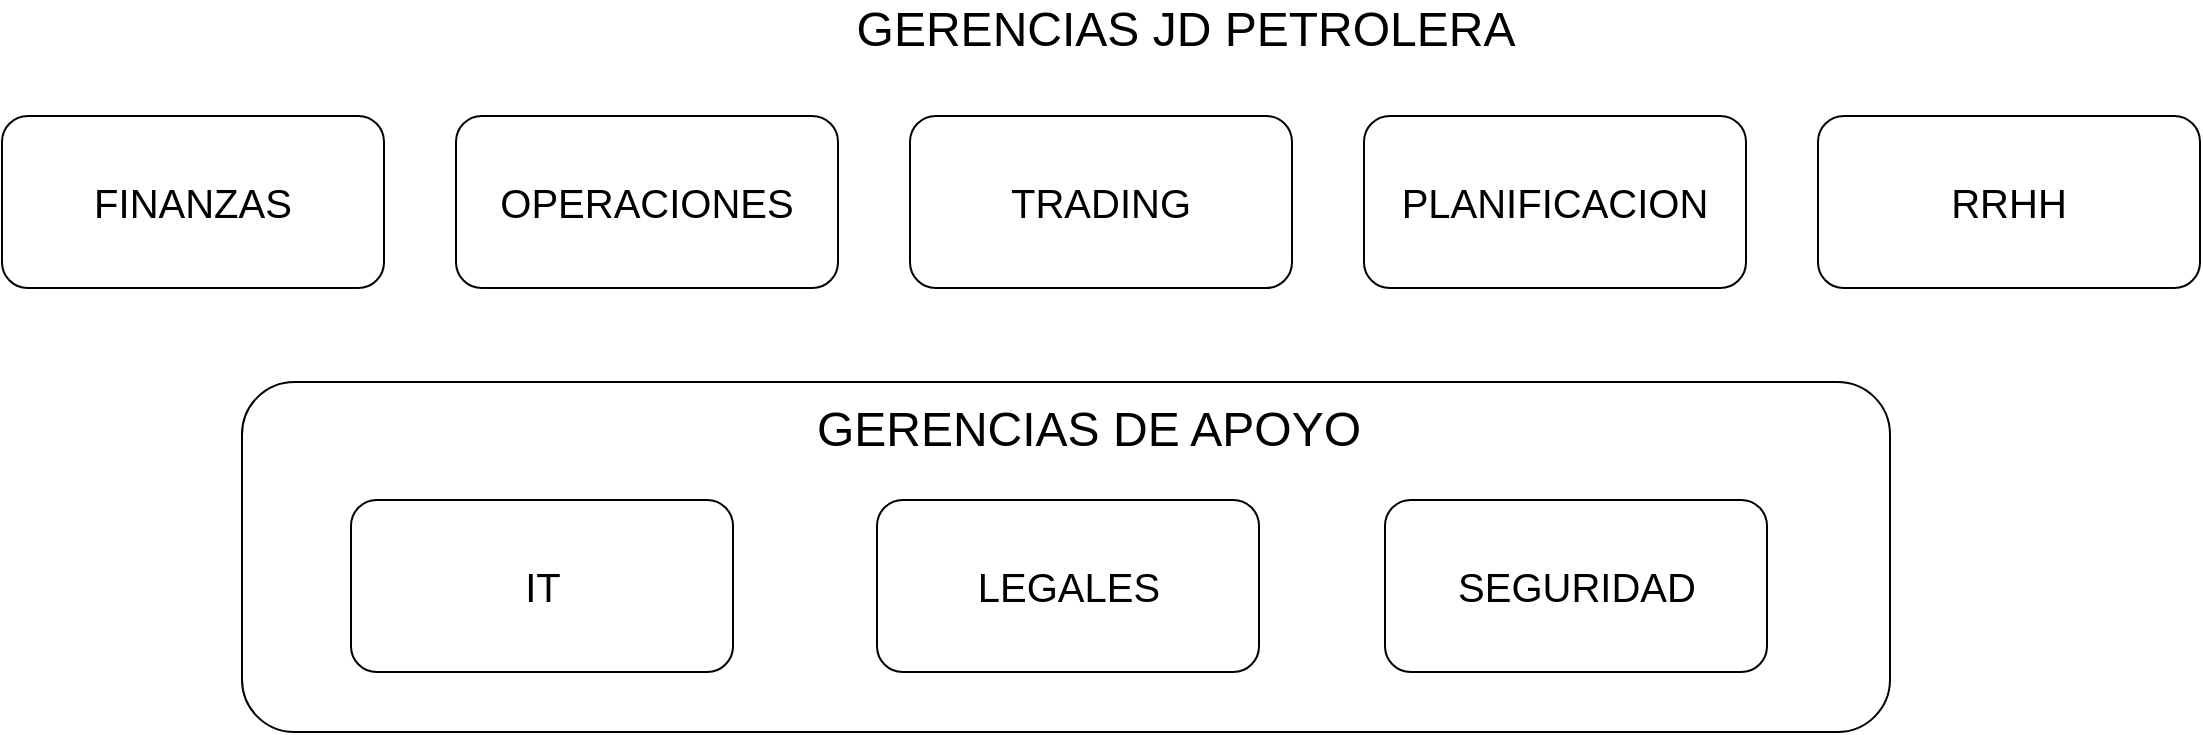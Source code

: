 <mxfile version="13.10.4" type="github" pages="6">
  <diagram id="2-i_ahMdGKE1xFoombfw" name="GERENCIAS">
    <mxGraphModel dx="1730" dy="872" grid="0" gridSize="10" guides="1" tooltips="1" connect="1" arrows="1" fold="1" page="1" pageScale="1" pageWidth="1169" pageHeight="827" math="0" shadow="0">
      <root>
        <mxCell id="3erdZAyX8ukTRpi7E04s-0" />
        <mxCell id="3erdZAyX8ukTRpi7E04s-1" parent="3erdZAyX8ukTRpi7E04s-0" />
        <mxCell id="Yh0NtkBnFgczqzYIHCLK-2" value="" style="rounded=1;whiteSpace=wrap;html=1;fillColor=none;" parent="3erdZAyX8ukTRpi7E04s-1" vertex="1">
          <mxGeometry x="153" y="306" width="824" height="175" as="geometry" />
        </mxCell>
        <mxCell id="3erdZAyX8ukTRpi7E04s-2" value="&lt;font style=&quot;font-size: 20px&quot;&gt;OPERACIONES&lt;/font&gt;" style="rounded=1;whiteSpace=wrap;html=1;" parent="3erdZAyX8ukTRpi7E04s-1" vertex="1">
          <mxGeometry x="260" y="173" width="191" height="86" as="geometry" />
        </mxCell>
        <mxCell id="3erdZAyX8ukTRpi7E04s-4" value="&lt;font style=&quot;font-size: 20px&quot;&gt;FINANZAS&lt;/font&gt;" style="rounded=1;whiteSpace=wrap;html=1;" parent="3erdZAyX8ukTRpi7E04s-1" vertex="1">
          <mxGeometry x="33" y="173" width="191" height="86" as="geometry" />
        </mxCell>
        <mxCell id="3erdZAyX8ukTRpi7E04s-6" value="&lt;font style=&quot;font-size: 20px&quot;&gt;TRADING&lt;/font&gt;" style="rounded=1;whiteSpace=wrap;html=1;" parent="3erdZAyX8ukTRpi7E04s-1" vertex="1">
          <mxGeometry x="487" y="173" width="191" height="86" as="geometry" />
        </mxCell>
        <mxCell id="3erdZAyX8ukTRpi7E04s-7" value="&lt;font style=&quot;font-size: 20px&quot;&gt;PLANIFICACION&lt;/font&gt;" style="rounded=1;whiteSpace=wrap;html=1;" parent="3erdZAyX8ukTRpi7E04s-1" vertex="1">
          <mxGeometry x="714" y="173" width="191" height="86" as="geometry" />
        </mxCell>
        <mxCell id="3erdZAyX8ukTRpi7E04s-8" value="&lt;font style=&quot;font-size: 20px&quot;&gt;IT&lt;/font&gt;" style="rounded=1;whiteSpace=wrap;html=1;" parent="3erdZAyX8ukTRpi7E04s-1" vertex="1">
          <mxGeometry x="207.5" y="365" width="191" height="86" as="geometry" />
        </mxCell>
        <mxCell id="3erdZAyX8ukTRpi7E04s-9" value="&lt;font style=&quot;font-size: 20px&quot;&gt;LEGALES&lt;/font&gt;" style="rounded=1;whiteSpace=wrap;html=1;" parent="3erdZAyX8ukTRpi7E04s-1" vertex="1">
          <mxGeometry x="470.5" y="365" width="191" height="86" as="geometry" />
        </mxCell>
        <mxCell id="3erdZAyX8ukTRpi7E04s-10" value="&lt;font style=&quot;font-size: 20px&quot;&gt;SEGURIDAD&lt;/font&gt;" style="rounded=1;whiteSpace=wrap;html=1;" parent="3erdZAyX8ukTRpi7E04s-1" vertex="1">
          <mxGeometry x="724.5" y="365" width="191" height="86" as="geometry" />
        </mxCell>
        <mxCell id="Yh0NtkBnFgczqzYIHCLK-0" value="&lt;font style=&quot;font-size: 20px&quot;&gt;RRHH&lt;/font&gt;" style="rounded=1;whiteSpace=wrap;html=1;" parent="3erdZAyX8ukTRpi7E04s-1" vertex="1">
          <mxGeometry x="941" y="173" width="191" height="86" as="geometry" />
        </mxCell>
        <mxCell id="Yh0NtkBnFgczqzYIHCLK-1" value="&lt;font style=&quot;font-size: 24px&quot;&gt;GERENCIAS DE APOYO&lt;/font&gt;" style="text;html=1;strokeColor=none;fillColor=none;align=center;verticalAlign=middle;whiteSpace=wrap;rounded=0;" parent="3erdZAyX8ukTRpi7E04s-1" vertex="1">
          <mxGeometry x="427.5" y="320" width="297" height="20" as="geometry" />
        </mxCell>
        <mxCell id="Yh0NtkBnFgczqzYIHCLK-3" value="&lt;font style=&quot;font-size: 24px&quot;&gt;GERENCIAS JD PETROLERA&lt;/font&gt;" style="text;html=1;strokeColor=none;fillColor=none;align=center;verticalAlign=middle;whiteSpace=wrap;rounded=0;" parent="3erdZAyX8ukTRpi7E04s-1" vertex="1">
          <mxGeometry x="455.75" y="120" width="337.5" height="20" as="geometry" />
        </mxCell>
      </root>
    </mxGraphModel>
  </diagram>
  <diagram name="FINANZAS" id="zhvOK9RxonJndxu-6o6Q">
    <mxGraphModel dx="2595" dy="1308" grid="0" gridSize="10" guides="1" tooltips="1" connect="1" arrows="1" fold="1" page="1" pageScale="1" pageWidth="1169" pageHeight="827" math="0" shadow="0">
      <root>
        <mxCell id="pFZX61d5uokZDX49kD1--0" />
        <mxCell id="pFZX61d5uokZDX49kD1--1" parent="pFZX61d5uokZDX49kD1--0" />
        <mxCell id="pFZX61d5uokZDX49kD1--13" style="edgeStyle=orthogonalEdgeStyle;rounded=0;orthogonalLoop=1;jettySize=auto;html=1;exitX=0.5;exitY=1;exitDx=0;exitDy=0;" parent="pFZX61d5uokZDX49kD1--1" source="pFZX61d5uokZDX49kD1--4" target="pFZX61d5uokZDX49kD1--14" edge="1">
          <mxGeometry relative="1" as="geometry">
            <mxPoint x="159" y="502" as="targetPoint" />
            <mxPoint x="593" y="518" as="sourcePoint" />
          </mxGeometry>
        </mxCell>
        <mxCell id="pFZX61d5uokZDX49kD1--25" style="edgeStyle=orthogonalEdgeStyle;rounded=0;orthogonalLoop=1;jettySize=auto;html=1;exitX=0.5;exitY=1;exitDx=0;exitDy=0;" parent="pFZX61d5uokZDX49kD1--1" source="pFZX61d5uokZDX49kD1--4" target="pFZX61d5uokZDX49kD1--16" edge="1">
          <mxGeometry relative="1" as="geometry" />
        </mxCell>
        <mxCell id="pFZX61d5uokZDX49kD1--4" value="&lt;font style=&quot;font-size: 20px&quot;&gt;FINANZAS&lt;/font&gt;" style="rounded=1;whiteSpace=wrap;html=1;" parent="pFZX61d5uokZDX49kD1--1" vertex="1">
          <mxGeometry x="463" y="302" width="191" height="86" as="geometry" />
        </mxCell>
        <mxCell id="pFZX61d5uokZDX49kD1--12" value="&lt;font style=&quot;font-size: 24px&quot;&gt;GERENCIAS JD PETROLERA&lt;/font&gt;" style="text;html=1;strokeColor=none;fillColor=none;align=center;verticalAlign=middle;whiteSpace=wrap;rounded=0;" parent="pFZX61d5uokZDX49kD1--1" vertex="1">
          <mxGeometry x="455.75" y="120" width="337.5" height="20" as="geometry" />
        </mxCell>
        <mxCell id="pFZX61d5uokZDX49kD1--29" style="edgeStyle=orthogonalEdgeStyle;rounded=0;orthogonalLoop=1;jettySize=auto;html=1;exitX=0.5;exitY=1;exitDx=0;exitDy=0;entryX=0.5;entryY=0;entryDx=0;entryDy=0;" parent="pFZX61d5uokZDX49kD1--1" source="pFZX61d5uokZDX49kD1--14" target="pFZX61d5uokZDX49kD1--15" edge="1">
          <mxGeometry relative="1" as="geometry" />
        </mxCell>
        <mxCell id="pFZX61d5uokZDX49kD1--30" style="edgeStyle=orthogonalEdgeStyle;rounded=0;orthogonalLoop=1;jettySize=auto;html=1;exitX=0.5;exitY=1;exitDx=0;exitDy=0;entryX=0.5;entryY=0;entryDx=0;entryDy=0;" parent="pFZX61d5uokZDX49kD1--1" source="pFZX61d5uokZDX49kD1--14" target="pFZX61d5uokZDX49kD1--18" edge="1">
          <mxGeometry relative="1" as="geometry" />
        </mxCell>
        <mxCell id="pFZX61d5uokZDX49kD1--31" style="edgeStyle=orthogonalEdgeStyle;rounded=0;orthogonalLoop=1;jettySize=auto;html=1;exitX=0.5;exitY=1;exitDx=0;exitDy=0;" parent="pFZX61d5uokZDX49kD1--1" source="pFZX61d5uokZDX49kD1--14" target="pFZX61d5uokZDX49kD1--17" edge="1">
          <mxGeometry relative="1" as="geometry" />
        </mxCell>
        <mxCell id="pFZX61d5uokZDX49kD1--14" value="&lt;font style=&quot;font-size: 20px&quot;&gt;TESORERIA&lt;/font&gt;" style="rounded=1;whiteSpace=wrap;html=1;" parent="pFZX61d5uokZDX49kD1--1" vertex="1">
          <mxGeometry x="235" y="444" width="191" height="86" as="geometry" />
        </mxCell>
        <mxCell id="pFZX61d5uokZDX49kD1--19" style="edgeStyle=orthogonalEdgeStyle;rounded=0;orthogonalLoop=1;jettySize=auto;html=1;exitX=0.5;exitY=1;exitDx=0;exitDy=0;" parent="pFZX61d5uokZDX49kD1--1" source="pFZX61d5uokZDX49kD1--15" edge="1">
          <mxGeometry relative="1" as="geometry">
            <mxPoint x="147.714" y="725.286" as="targetPoint" />
            <mxPoint x="268.5" y="660" as="sourcePoint" />
          </mxGeometry>
        </mxCell>
        <mxCell id="pFZX61d5uokZDX49kD1--32" style="edgeStyle=orthogonalEdgeStyle;rounded=0;orthogonalLoop=1;jettySize=auto;html=1;exitX=0.5;exitY=1;exitDx=0;exitDy=0;" parent="pFZX61d5uokZDX49kD1--1" source="pFZX61d5uokZDX49kD1--15" target="pFZX61d5uokZDX49kD1--20" edge="1">
          <mxGeometry relative="1" as="geometry">
            <mxPoint x="268.5" y="660" as="sourcePoint" />
          </mxGeometry>
        </mxCell>
        <mxCell id="pFZX61d5uokZDX49kD1--15" value="&lt;span style=&quot;font-size: 20px&quot;&gt;MERCADOS FINANCIEROS&lt;/span&gt;" style="rounded=1;whiteSpace=wrap;html=1;" parent="pFZX61d5uokZDX49kD1--1" vertex="1">
          <mxGeometry x="63" y="584" width="149" height="86" as="geometry" />
        </mxCell>
        <mxCell id="pFZX61d5uokZDX49kD1--26" style="edgeStyle=orthogonalEdgeStyle;rounded=0;orthogonalLoop=1;jettySize=auto;html=1;exitX=0.5;exitY=1;exitDx=0;exitDy=0;" parent="pFZX61d5uokZDX49kD1--1" source="pFZX61d5uokZDX49kD1--16" target="pFZX61d5uokZDX49kD1--22" edge="1">
          <mxGeometry relative="1" as="geometry" />
        </mxCell>
        <mxCell id="pFZX61d5uokZDX49kD1--27" style="edgeStyle=orthogonalEdgeStyle;rounded=0;orthogonalLoop=1;jettySize=auto;html=1;exitX=0.5;exitY=1;exitDx=0;exitDy=0;entryX=0.5;entryY=0;entryDx=0;entryDy=0;" parent="pFZX61d5uokZDX49kD1--1" source="pFZX61d5uokZDX49kD1--16" target="pFZX61d5uokZDX49kD1--24" edge="1">
          <mxGeometry relative="1" as="geometry" />
        </mxCell>
        <mxCell id="pFZX61d5uokZDX49kD1--28" style="edgeStyle=orthogonalEdgeStyle;rounded=0;orthogonalLoop=1;jettySize=auto;html=1;exitX=0.5;exitY=1;exitDx=0;exitDy=0;" parent="pFZX61d5uokZDX49kD1--1" source="pFZX61d5uokZDX49kD1--16" target="pFZX61d5uokZDX49kD1--23" edge="1">
          <mxGeometry relative="1" as="geometry" />
        </mxCell>
        <mxCell id="pFZX61d5uokZDX49kD1--16" value="&lt;span style=&quot;font-size: 20px&quot;&gt;CONTALORIA&lt;/span&gt;" style="rounded=1;whiteSpace=wrap;html=1;" parent="pFZX61d5uokZDX49kD1--1" vertex="1">
          <mxGeometry x="748" y="452" width="191" height="86" as="geometry" />
        </mxCell>
        <mxCell id="pFZX61d5uokZDX49kD1--17" value="&lt;span style=&quot;font-size: 20px&quot;&gt;CREDITO&lt;/span&gt;" style="rounded=1;whiteSpace=wrap;html=1;" parent="pFZX61d5uokZDX49kD1--1" vertex="1">
          <mxGeometry x="424" y="584" width="154" height="86" as="geometry" />
        </mxCell>
        <mxCell id="pFZX61d5uokZDX49kD1--18" value="&lt;span style=&quot;font-size: 20px&quot;&gt;CAJA&lt;/span&gt;" style="rounded=1;whiteSpace=wrap;html=1;" parent="pFZX61d5uokZDX49kD1--1" vertex="1">
          <mxGeometry x="241" y="584" width="169" height="86" as="geometry" />
        </mxCell>
        <mxCell id="pFZX61d5uokZDX49kD1--20" value="&lt;span style=&quot;font-size: 20px&quot;&gt;DIVISAS&lt;/span&gt;" style="rounded=1;whiteSpace=wrap;html=1;" parent="pFZX61d5uokZDX49kD1--1" vertex="1">
          <mxGeometry x="284" y="727" width="191" height="86" as="geometry" />
        </mxCell>
        <mxCell id="pFZX61d5uokZDX49kD1--21" value="&lt;span style=&quot;font-size: 20px&quot;&gt;INVERSIONES&lt;/span&gt;" style="rounded=1;whiteSpace=wrap;html=1;" parent="pFZX61d5uokZDX49kD1--1" vertex="1">
          <mxGeometry x="72" y="727" width="191" height="86" as="geometry" />
        </mxCell>
        <mxCell id="pFZX61d5uokZDX49kD1--22" value="&lt;span style=&quot;font-size: 20px&quot;&gt;IMPUESTOS-REGALIAS&lt;/span&gt;" style="rounded=1;whiteSpace=wrap;html=1;" parent="pFZX61d5uokZDX49kD1--1" vertex="1">
          <mxGeometry x="515" y="716" width="191" height="86" as="geometry" />
        </mxCell>
        <mxCell id="pFZX61d5uokZDX49kD1--23" value="&lt;span style=&quot;font-size: 20px&quot;&gt;CONTABILIDAD FINANCIERA&lt;/span&gt;" style="rounded=1;whiteSpace=wrap;html=1;" parent="pFZX61d5uokZDX49kD1--1" vertex="1">
          <mxGeometry x="963" y="716" width="191" height="86" as="geometry" />
        </mxCell>
        <mxCell id="pFZX61d5uokZDX49kD1--24" value="&lt;span style=&quot;font-size: 20px&quot;&gt;CENTROS DE COSTOS&lt;/span&gt;" style="rounded=1;whiteSpace=wrap;html=1;" parent="pFZX61d5uokZDX49kD1--1" vertex="1">
          <mxGeometry x="739" y="716" width="191" height="86" as="geometry" />
        </mxCell>
        <mxCell id="tCzxNwLBiLByPkVtS7xX-0" value="&lt;font style=&quot;font-size: 20px&quot;&gt;OPERACIONES&lt;/font&gt;" style="rounded=1;whiteSpace=wrap;html=1;" vertex="1" parent="pFZX61d5uokZDX49kD1--1">
          <mxGeometry x="260" y="173" width="191" height="86" as="geometry" />
        </mxCell>
        <mxCell id="tCzxNwLBiLByPkVtS7xX-1" value="&lt;font style=&quot;font-size: 20px&quot;&gt;FINANZAS&lt;/font&gt;" style="rounded=1;whiteSpace=wrap;html=1;" vertex="1" parent="pFZX61d5uokZDX49kD1--1">
          <mxGeometry x="33" y="173" width="191" height="86" as="geometry" />
        </mxCell>
        <mxCell id="tCzxNwLBiLByPkVtS7xX-2" value="&lt;font style=&quot;font-size: 20px&quot;&gt;TRADING&lt;/font&gt;" style="rounded=1;whiteSpace=wrap;html=1;" vertex="1" parent="pFZX61d5uokZDX49kD1--1">
          <mxGeometry x="487" y="173" width="191" height="86" as="geometry" />
        </mxCell>
        <mxCell id="tCzxNwLBiLByPkVtS7xX-3" value="&lt;font style=&quot;font-size: 20px&quot;&gt;PLANIFICACION&lt;/font&gt;" style="rounded=1;whiteSpace=wrap;html=1;" vertex="1" parent="pFZX61d5uokZDX49kD1--1">
          <mxGeometry x="714" y="173" width="191" height="86" as="geometry" />
        </mxCell>
        <mxCell id="tCzxNwLBiLByPkVtS7xX-4" value="&lt;font style=&quot;font-size: 20px&quot;&gt;RRHH&lt;/font&gt;" style="rounded=1;whiteSpace=wrap;html=1;" vertex="1" parent="pFZX61d5uokZDX49kD1--1">
          <mxGeometry x="941" y="173" width="191" height="86" as="geometry" />
        </mxCell>
      </root>
    </mxGraphModel>
  </diagram>
  <diagram name="OPS" id="Riu5PBWdyGRLRdAVm-sP">
    <mxGraphModel dx="1730" dy="872" grid="0" gridSize="10" guides="1" tooltips="1" connect="1" arrows="1" fold="1" page="1" pageScale="1" pageWidth="1169" pageHeight="827" math="0" shadow="0">
      <root>
        <mxCell id="Ja1QSAL-uUfhKhddhNgm-0" />
        <mxCell id="Ja1QSAL-uUfhKhddhNgm-1" parent="Ja1QSAL-uUfhKhddhNgm-0" />
        <mxCell id="Ja1QSAL-uUfhKhddhNgm-3" style="edgeStyle=orthogonalEdgeStyle;rounded=0;orthogonalLoop=1;jettySize=auto;html=1;exitX=0.5;exitY=1;exitDx=0;exitDy=0;" parent="Ja1QSAL-uUfhKhddhNgm-1" source="Ja1QSAL-uUfhKhddhNgm-5" target="Ja1QSAL-uUfhKhddhNgm-13" edge="1">
          <mxGeometry relative="1" as="geometry">
            <mxPoint x="219" y="502" as="targetPoint" />
          </mxGeometry>
        </mxCell>
        <mxCell id="Ja1QSAL-uUfhKhddhNgm-4" style="edgeStyle=orthogonalEdgeStyle;rounded=0;orthogonalLoop=1;jettySize=auto;html=1;exitX=0.5;exitY=1;exitDx=0;exitDy=0;" parent="Ja1QSAL-uUfhKhddhNgm-1" source="Ja1QSAL-uUfhKhddhNgm-29" target="Ja1QSAL-uUfhKhddhNgm-20" edge="1">
          <mxGeometry relative="1" as="geometry" />
        </mxCell>
        <mxCell id="b01MD3FznlbjI9aMyMsh-14" style="edgeStyle=orthogonalEdgeStyle;rounded=0;orthogonalLoop=1;jettySize=auto;html=1;exitX=0.5;exitY=1;exitDx=0;exitDy=0;" parent="Ja1QSAL-uUfhKhddhNgm-1" source="Ja1QSAL-uUfhKhddhNgm-5" target="b01MD3FznlbjI9aMyMsh-0" edge="1">
          <mxGeometry relative="1" as="geometry" />
        </mxCell>
        <mxCell id="b01MD3FznlbjI9aMyMsh-15" style="edgeStyle=orthogonalEdgeStyle;rounded=0;orthogonalLoop=1;jettySize=auto;html=1;exitX=0.5;exitY=1;exitDx=0;exitDy=0;entryX=0.5;entryY=0;entryDx=0;entryDy=0;" parent="Ja1QSAL-uUfhKhddhNgm-1" source="Ja1QSAL-uUfhKhddhNgm-5" target="Ja1QSAL-uUfhKhddhNgm-28" edge="1">
          <mxGeometry relative="1" as="geometry" />
        </mxCell>
        <mxCell id="b01MD3FznlbjI9aMyMsh-16" style="edgeStyle=orthogonalEdgeStyle;rounded=0;orthogonalLoop=1;jettySize=auto;html=1;exitX=0.5;exitY=1;exitDx=0;exitDy=0;" parent="Ja1QSAL-uUfhKhddhNgm-1" source="Ja1QSAL-uUfhKhddhNgm-5" target="b01MD3FznlbjI9aMyMsh-1" edge="1">
          <mxGeometry relative="1" as="geometry" />
        </mxCell>
        <mxCell id="b01MD3FznlbjI9aMyMsh-17" style="edgeStyle=orthogonalEdgeStyle;rounded=0;orthogonalLoop=1;jettySize=auto;html=1;exitX=0.5;exitY=1;exitDx=0;exitDy=0;" parent="Ja1QSAL-uUfhKhddhNgm-1" source="Ja1QSAL-uUfhKhddhNgm-5" target="Ja1QSAL-uUfhKhddhNgm-29" edge="1">
          <mxGeometry relative="1" as="geometry" />
        </mxCell>
        <mxCell id="Ja1QSAL-uUfhKhddhNgm-5" value="&lt;font style=&quot;font-size: 20px&quot;&gt;OPERACIONES&lt;/font&gt;" style="rounded=1;whiteSpace=wrap;html=1;" parent="Ja1QSAL-uUfhKhddhNgm-1" vertex="1">
          <mxGeometry x="557" y="306" width="191" height="86" as="geometry" />
        </mxCell>
        <mxCell id="Ja1QSAL-uUfhKhddhNgm-9" value="&lt;font style=&quot;font-size: 24px&quot;&gt;GERENCIAS JD PETROLERA&lt;/font&gt;" style="text;html=1;strokeColor=none;fillColor=none;align=center;verticalAlign=middle;whiteSpace=wrap;rounded=0;" parent="Ja1QSAL-uUfhKhddhNgm-1" vertex="1">
          <mxGeometry x="455.75" y="120" width="337.5" height="20" as="geometry" />
        </mxCell>
        <mxCell id="b01MD3FznlbjI9aMyMsh-5" style="edgeStyle=orthogonalEdgeStyle;rounded=0;orthogonalLoop=1;jettySize=auto;html=1;exitX=0.5;exitY=1;exitDx=0;exitDy=0;entryX=0.5;entryY=0;entryDx=0;entryDy=0;" parent="Ja1QSAL-uUfhKhddhNgm-1" source="Ja1QSAL-uUfhKhddhNgm-13" target="b01MD3FznlbjI9aMyMsh-4" edge="1">
          <mxGeometry relative="1" as="geometry" />
        </mxCell>
        <mxCell id="b01MD3FznlbjI9aMyMsh-6" style="edgeStyle=orthogonalEdgeStyle;rounded=0;orthogonalLoop=1;jettySize=auto;html=1;exitX=0.5;exitY=1;exitDx=0;exitDy=0;" parent="Ja1QSAL-uUfhKhddhNgm-1" source="Ja1QSAL-uUfhKhddhNgm-13" target="b01MD3FznlbjI9aMyMsh-3" edge="1">
          <mxGeometry relative="1" as="geometry" />
        </mxCell>
        <mxCell id="b01MD3FznlbjI9aMyMsh-7" style="edgeStyle=orthogonalEdgeStyle;rounded=0;orthogonalLoop=1;jettySize=auto;html=1;exitX=0.5;exitY=1;exitDx=0;exitDy=0;" parent="Ja1QSAL-uUfhKhddhNgm-1" source="Ja1QSAL-uUfhKhddhNgm-13" target="b01MD3FznlbjI9aMyMsh-2" edge="1">
          <mxGeometry relative="1" as="geometry" />
        </mxCell>
        <mxCell id="Ja1QSAL-uUfhKhddhNgm-13" value="&lt;font style=&quot;font-size: 16px;&quot;&gt;MANTENIMIENTO&lt;/font&gt;" style="rounded=1;whiteSpace=wrap;html=1;labelBorderColor=none;fontSize=16;" parent="Ja1QSAL-uUfhKhddhNgm-1" vertex="1">
          <mxGeometry x="339" y="460" width="148" height="56" as="geometry" />
        </mxCell>
        <mxCell id="Ja1QSAL-uUfhKhddhNgm-20" value="&lt;span style=&quot;font-size: 20px&quot;&gt;NACIONAL&lt;/span&gt;" style="rounded=1;whiteSpace=wrap;html=1;" parent="Ja1QSAL-uUfhKhddhNgm-1" vertex="1">
          <mxGeometry x="1006" y="632" width="148" height="56" as="geometry" />
        </mxCell>
        <mxCell id="Ja1QSAL-uUfhKhddhNgm-28" value="&lt;font style=&quot;font-size: 20px&quot;&gt;LOGISTICA&lt;/font&gt;" style="rounded=1;whiteSpace=wrap;html=1;" parent="Ja1QSAL-uUfhKhddhNgm-1" vertex="1">
          <mxGeometry x="612" y="460" width="148" height="56" as="geometry" />
        </mxCell>
        <mxCell id="b01MD3FznlbjI9aMyMsh-20" style="edgeStyle=orthogonalEdgeStyle;rounded=0;orthogonalLoop=1;jettySize=auto;html=1;exitX=0.5;exitY=1;exitDx=0;exitDy=0;" parent="Ja1QSAL-uUfhKhddhNgm-1" source="Ja1QSAL-uUfhKhddhNgm-29" target="b01MD3FznlbjI9aMyMsh-19" edge="1">
          <mxGeometry relative="1" as="geometry" />
        </mxCell>
        <mxCell id="Ja1QSAL-uUfhKhddhNgm-29" value="&lt;font style=&quot;font-size: 20px&quot;&gt;PROCURA&lt;/font&gt;" style="rounded=1;whiteSpace=wrap;html=1;" parent="Ja1QSAL-uUfhKhddhNgm-1" vertex="1">
          <mxGeometry x="966" y="460" width="148" height="56" as="geometry" />
        </mxCell>
        <mxCell id="b01MD3FznlbjI9aMyMsh-30" style="edgeStyle=orthogonalEdgeStyle;rounded=0;orthogonalLoop=1;jettySize=auto;html=1;exitX=0.5;exitY=1;exitDx=0;exitDy=0;" parent="Ja1QSAL-uUfhKhddhNgm-1" source="b01MD3FznlbjI9aMyMsh-0" target="b01MD3FznlbjI9aMyMsh-29" edge="1">
          <mxGeometry relative="1" as="geometry">
            <Array as="points">
              <mxPoint x="220" y="565" />
              <mxPoint x="76" y="565" />
            </Array>
          </mxGeometry>
        </mxCell>
        <mxCell id="b01MD3FznlbjI9aMyMsh-31" style="edgeStyle=orthogonalEdgeStyle;rounded=0;orthogonalLoop=1;jettySize=auto;html=1;exitX=0.5;exitY=1;exitDx=0;exitDy=0;entryX=0.5;entryY=0;entryDx=0;entryDy=0;" parent="Ja1QSAL-uUfhKhddhNgm-1" source="b01MD3FznlbjI9aMyMsh-0" target="b01MD3FznlbjI9aMyMsh-28" edge="1">
          <mxGeometry relative="1" as="geometry" />
        </mxCell>
        <mxCell id="b01MD3FznlbjI9aMyMsh-0" value="&lt;font style=&quot;font-size: 20px&quot;&gt;FISCALZACION&lt;/font&gt;" style="rounded=1;whiteSpace=wrap;html=1;" parent="Ja1QSAL-uUfhKhddhNgm-1" vertex="1">
          <mxGeometry x="146" y="460" width="148" height="56" as="geometry" />
        </mxCell>
        <mxCell id="b01MD3FznlbjI9aMyMsh-23" style="edgeStyle=orthogonalEdgeStyle;rounded=0;orthogonalLoop=1;jettySize=auto;html=1;exitX=0.5;exitY=1;exitDx=0;exitDy=0;" parent="Ja1QSAL-uUfhKhddhNgm-1" source="b01MD3FznlbjI9aMyMsh-1" target="b01MD3FznlbjI9aMyMsh-21" edge="1">
          <mxGeometry relative="1" as="geometry">
            <Array as="points">
              <mxPoint x="866" y="724" />
              <mxPoint x="918" y="724" />
            </Array>
          </mxGeometry>
        </mxCell>
        <mxCell id="b01MD3FznlbjI9aMyMsh-26" style="edgeStyle=orthogonalEdgeStyle;rounded=0;orthogonalLoop=1;jettySize=auto;html=1;exitX=0.5;exitY=1;exitDx=0;exitDy=0;entryX=0.5;entryY=0;entryDx=0;entryDy=0;" parent="Ja1QSAL-uUfhKhddhNgm-1" source="b01MD3FznlbjI9aMyMsh-1" target="b01MD3FznlbjI9aMyMsh-25" edge="1">
          <mxGeometry relative="1" as="geometry">
            <Array as="points">
              <mxPoint x="866" y="725" />
              <mxPoint x="1083" y="725" />
            </Array>
          </mxGeometry>
        </mxCell>
        <mxCell id="b01MD3FznlbjI9aMyMsh-1" value="&lt;span style=&quot;font-size: 20px&quot;&gt;SUBSUELO&lt;/span&gt;" style="rounded=1;whiteSpace=wrap;html=1;" parent="Ja1QSAL-uUfhKhddhNgm-1" vertex="1">
          <mxGeometry x="792" y="460" width="148" height="56" as="geometry" />
        </mxCell>
        <mxCell id="b01MD3FznlbjI9aMyMsh-2" value="&lt;font style=&quot;font-size: 16px;&quot;&gt;FABRICACIONES MECANICAS&lt;/font&gt;" style="rounded=1;whiteSpace=wrap;html=1;labelBorderColor=none;fontSize=16;" parent="Ja1QSAL-uUfhKhddhNgm-1" vertex="1">
          <mxGeometry x="570" y="613" width="148" height="56" as="geometry" />
        </mxCell>
        <mxCell id="b01MD3FznlbjI9aMyMsh-3" value="&lt;font style=&quot;font-size: 20px&quot;&gt;EQUIPOS ROTATIVOS&lt;/font&gt;" style="rounded=1;whiteSpace=wrap;html=1;" parent="Ja1QSAL-uUfhKhddhNgm-1" vertex="1">
          <mxGeometry x="408" y="613" width="148" height="56" as="geometry" />
        </mxCell>
        <mxCell id="b01MD3FznlbjI9aMyMsh-4" value="&lt;font style=&quot;font-size: 20px&quot;&gt;POZO&lt;/font&gt;" style="rounded=1;whiteSpace=wrap;html=1;" parent="Ja1QSAL-uUfhKhddhNgm-1" vertex="1">
          <mxGeometry x="250" y="613" width="148" height="56" as="geometry" />
        </mxCell>
        <mxCell id="b01MD3FznlbjI9aMyMsh-9" style="edgeStyle=orthogonalEdgeStyle;rounded=0;orthogonalLoop=1;jettySize=auto;html=1;exitX=0.5;exitY=1;exitDx=0;exitDy=0;entryX=0.5;entryY=0;entryDx=0;entryDy=0;" parent="Ja1QSAL-uUfhKhddhNgm-1" source="Ja1QSAL-uUfhKhddhNgm-28" target="b01MD3FznlbjI9aMyMsh-12" edge="1">
          <mxGeometry relative="1" as="geometry">
            <mxPoint x="637.5" y="789" as="sourcePoint" />
            <Array as="points">
              <mxPoint x="686" y="569" />
              <mxPoint x="761" y="569" />
              <mxPoint x="761" y="714" />
              <mxPoint x="554" y="714" />
            </Array>
          </mxGeometry>
        </mxCell>
        <mxCell id="b01MD3FznlbjI9aMyMsh-10" style="edgeStyle=orthogonalEdgeStyle;rounded=0;orthogonalLoop=1;jettySize=auto;html=1;exitX=0.5;exitY=1;exitDx=0;exitDy=0;entryX=0.5;entryY=0;entryDx=0;entryDy=0;" parent="Ja1QSAL-uUfhKhddhNgm-1" source="Ja1QSAL-uUfhKhddhNgm-28" target="b01MD3FznlbjI9aMyMsh-11" edge="1">
          <mxGeometry relative="1" as="geometry">
            <mxPoint x="637.5" y="789" as="sourcePoint" />
            <Array as="points">
              <mxPoint x="686" y="567" />
              <mxPoint x="761" y="567" />
              <mxPoint x="761" y="714" />
              <mxPoint x="718" y="714" />
            </Array>
          </mxGeometry>
        </mxCell>
        <mxCell id="OlRYTwwMKI-ZXCnrZbJ--6" value="" style="edgeStyle=orthogonalEdgeStyle;rounded=0;orthogonalLoop=1;jettySize=auto;html=1;fontSize=16;entryX=0.534;entryY=-0.002;entryDx=0;entryDy=0;entryPerimeter=0;" edge="1" parent="Ja1QSAL-uUfhKhddhNgm-1" source="b01MD3FznlbjI9aMyMsh-11" target="b01MD3FznlbjI9aMyMsh-13">
          <mxGeometry relative="1" as="geometry">
            <Array as="points">
              <mxPoint x="718" y="713" />
              <mxPoint x="399" y="713" />
            </Array>
          </mxGeometry>
        </mxCell>
        <mxCell id="b01MD3FznlbjI9aMyMsh-11" value="&lt;font style=&quot;font-size: 16px;&quot;&gt;INSTALACIONES TEMPORALES&lt;/font&gt;" style="rounded=1;whiteSpace=wrap;html=1;labelBorderColor=none;fontSize=16;" parent="Ja1QSAL-uUfhKhddhNgm-1" vertex="1">
          <mxGeometry x="644" y="753" width="148" height="56" as="geometry" />
        </mxCell>
        <mxCell id="b01MD3FznlbjI9aMyMsh-12" value="&lt;font style=&quot;font-size: 20px&quot;&gt;DESECHOS&lt;/font&gt;" style="rounded=1;whiteSpace=wrap;html=1;" parent="Ja1QSAL-uUfhKhddhNgm-1" vertex="1">
          <mxGeometry x="480" y="753" width="148" height="56" as="geometry" />
        </mxCell>
        <mxCell id="b01MD3FznlbjI9aMyMsh-13" value="&lt;font style=&quot;font-size: 20px&quot;&gt;TRANSPORTE&lt;/font&gt;" style="rounded=1;whiteSpace=wrap;html=1;" parent="Ja1QSAL-uUfhKhddhNgm-1" vertex="1">
          <mxGeometry x="320" y="753" width="148" height="56" as="geometry" />
        </mxCell>
        <mxCell id="b01MD3FznlbjI9aMyMsh-19" value="&lt;span style=&quot;font-size: 16px;&quot;&gt;INTERNACIONAL&lt;/span&gt;" style="rounded=1;whiteSpace=wrap;html=1;labelBorderColor=none;fontSize=16;" parent="Ja1QSAL-uUfhKhddhNgm-1" vertex="1">
          <mxGeometry x="874" y="572" width="148" height="56" as="geometry" />
        </mxCell>
        <mxCell id="b01MD3FznlbjI9aMyMsh-21" value="&lt;span style=&quot;font-size: 20px&quot;&gt;DESARROLLO&lt;/span&gt;" style="rounded=1;whiteSpace=wrap;html=1;" parent="Ja1QSAL-uUfhKhddhNgm-1" vertex="1">
          <mxGeometry x="844" y="744" width="148" height="56" as="geometry" />
        </mxCell>
        <mxCell id="b01MD3FznlbjI9aMyMsh-25" value="&lt;span style=&quot;font-size: 20px&quot;&gt;RESERVAS&lt;/span&gt;" style="rounded=1;whiteSpace=wrap;html=1;" parent="Ja1QSAL-uUfhKhddhNgm-1" vertex="1">
          <mxGeometry x="1009" y="744" width="148" height="56" as="geometry" />
        </mxCell>
        <mxCell id="b01MD3FznlbjI9aMyMsh-28" value="&lt;font style=&quot;font-size: 20px&quot;&gt;EQUIPOS Y TANQUES&lt;/font&gt;" style="rounded=1;whiteSpace=wrap;html=1;" parent="Ja1QSAL-uUfhKhddhNgm-1" vertex="1">
          <mxGeometry x="87" y="613" width="148" height="56" as="geometry" />
        </mxCell>
        <mxCell id="b01MD3FznlbjI9aMyMsh-29" value="&lt;font style=&quot;font-size: 20px&quot;&gt;PRUEBAS DE POZO&lt;/font&gt;" style="rounded=1;whiteSpace=wrap;html=1;" parent="Ja1QSAL-uUfhKhddhNgm-1" vertex="1">
          <mxGeometry x="2" y="682" width="148" height="56" as="geometry" />
        </mxCell>
        <mxCell id="OlRYTwwMKI-ZXCnrZbJ--0" value="&lt;font style=&quot;font-size: 20px&quot;&gt;OPERACIONES&lt;/font&gt;" style="rounded=1;whiteSpace=wrap;html=1;" vertex="1" parent="Ja1QSAL-uUfhKhddhNgm-1">
          <mxGeometry x="260" y="173" width="191" height="86" as="geometry" />
        </mxCell>
        <mxCell id="OlRYTwwMKI-ZXCnrZbJ--1" value="&lt;font style=&quot;font-size: 20px&quot;&gt;FINANZAS&lt;/font&gt;" style="rounded=1;whiteSpace=wrap;html=1;" vertex="1" parent="Ja1QSAL-uUfhKhddhNgm-1">
          <mxGeometry x="33" y="173" width="191" height="86" as="geometry" />
        </mxCell>
        <mxCell id="OlRYTwwMKI-ZXCnrZbJ--2" value="&lt;font style=&quot;font-size: 20px&quot;&gt;TRADING&lt;/font&gt;" style="rounded=1;whiteSpace=wrap;html=1;" vertex="1" parent="Ja1QSAL-uUfhKhddhNgm-1">
          <mxGeometry x="487" y="173" width="191" height="86" as="geometry" />
        </mxCell>
        <mxCell id="OlRYTwwMKI-ZXCnrZbJ--3" value="&lt;font style=&quot;font-size: 20px&quot;&gt;PLANIFICACION&lt;/font&gt;" style="rounded=1;whiteSpace=wrap;html=1;" vertex="1" parent="Ja1QSAL-uUfhKhddhNgm-1">
          <mxGeometry x="714" y="173" width="191" height="86" as="geometry" />
        </mxCell>
        <mxCell id="OlRYTwwMKI-ZXCnrZbJ--4" value="&lt;font style=&quot;font-size: 20px&quot;&gt;RRHH&lt;/font&gt;" style="rounded=1;whiteSpace=wrap;html=1;" vertex="1" parent="Ja1QSAL-uUfhKhddhNgm-1">
          <mxGeometry x="941" y="173" width="191" height="86" as="geometry" />
        </mxCell>
      </root>
    </mxGraphModel>
  </diagram>
  <diagram name="PLANNING" id="XH07ykGmVxX7jOpng8a5">
    <mxGraphModel dx="2076" dy="1046" grid="0" gridSize="10" guides="1" tooltips="1" connect="1" arrows="1" fold="1" page="1" pageScale="1" pageWidth="1169" pageHeight="827" math="0" shadow="0">
      <root>
        <mxCell id="2YWUYzO4CN6PcOodfwrx-0" />
        <mxCell id="2YWUYzO4CN6PcOodfwrx-1" parent="2YWUYzO4CN6PcOodfwrx-0" />
        <mxCell id="2YWUYzO4CN6PcOodfwrx-6" style="edgeStyle=orthogonalEdgeStyle;rounded=0;orthogonalLoop=1;jettySize=auto;html=1;exitX=0.5;exitY=1;exitDx=0;exitDy=0;entryX=0.5;entryY=0;entryDx=0;entryDy=0;" parent="2YWUYzO4CN6PcOodfwrx-1" source="2YWUYzO4CN6PcOodfwrx-9" target="2YWUYzO4CN6PcOodfwrx-19" edge="1">
          <mxGeometry relative="1" as="geometry" />
        </mxCell>
        <mxCell id="2YWUYzO4CN6PcOodfwrx-7" style="edgeStyle=orthogonalEdgeStyle;rounded=0;orthogonalLoop=1;jettySize=auto;html=1;exitX=0.5;exitY=1;exitDx=0;exitDy=0;" parent="2YWUYzO4CN6PcOodfwrx-1" source="2YWUYzO4CN6PcOodfwrx-9" target="2YWUYzO4CN6PcOodfwrx-28" edge="1">
          <mxGeometry relative="1" as="geometry" />
        </mxCell>
        <mxCell id="2YWUYzO4CN6PcOodfwrx-8" style="edgeStyle=orthogonalEdgeStyle;rounded=0;orthogonalLoop=1;jettySize=auto;html=1;exitX=0.5;exitY=1;exitDx=0;exitDy=0;" parent="2YWUYzO4CN6PcOodfwrx-1" source="2YWUYzO4CN6PcOodfwrx-9" target="2YWUYzO4CN6PcOodfwrx-21" edge="1">
          <mxGeometry relative="1" as="geometry" />
        </mxCell>
        <mxCell id="2YWUYzO4CN6PcOodfwrx-9" value="&lt;font style=&quot;font-size: 20px&quot;&gt;PLANIFICACION&lt;/font&gt;" style="rounded=1;whiteSpace=wrap;html=1;" parent="2YWUYzO4CN6PcOodfwrx-1" vertex="1">
          <mxGeometry x="557" y="306" width="191" height="86" as="geometry" />
        </mxCell>
        <mxCell id="2YWUYzO4CN6PcOodfwrx-13" value="&lt;font style=&quot;font-size: 24px&quot;&gt;GERENCIAS JD PETROLERA&lt;/font&gt;" style="text;html=1;strokeColor=none;fillColor=none;align=center;verticalAlign=middle;whiteSpace=wrap;rounded=0;" parent="2YWUYzO4CN6PcOodfwrx-1" vertex="1">
          <mxGeometry x="455.75" y="120" width="337.5" height="20" as="geometry" />
        </mxCell>
        <mxCell id="2YWUYzO4CN6PcOodfwrx-43" style="edgeStyle=orthogonalEdgeStyle;rounded=0;orthogonalLoop=1;jettySize=auto;html=1;exitX=0.5;exitY=1;exitDx=0;exitDy=0;entryX=0.5;entryY=0;entryDx=0;entryDy=0;" parent="2YWUYzO4CN6PcOodfwrx-1" source="2YWUYzO4CN6PcOodfwrx-19" target="2YWUYzO4CN6PcOodfwrx-36" edge="1">
          <mxGeometry relative="1" as="geometry" />
        </mxCell>
        <mxCell id="2YWUYzO4CN6PcOodfwrx-44" style="edgeStyle=orthogonalEdgeStyle;rounded=0;orthogonalLoop=1;jettySize=auto;html=1;exitX=0.5;exitY=1;exitDx=0;exitDy=0;entryX=0.406;entryY=-0.041;entryDx=0;entryDy=0;entryPerimeter=0;" parent="2YWUYzO4CN6PcOodfwrx-1" source="2YWUYzO4CN6PcOodfwrx-19" target="2YWUYzO4CN6PcOodfwrx-37" edge="1">
          <mxGeometry relative="1" as="geometry" />
        </mxCell>
        <mxCell id="2YWUYzO4CN6PcOodfwrx-45" style="edgeStyle=orthogonalEdgeStyle;rounded=0;orthogonalLoop=1;jettySize=auto;html=1;exitX=0.5;exitY=1;exitDx=0;exitDy=0;entryX=0.5;entryY=0;entryDx=0;entryDy=0;" parent="2YWUYzO4CN6PcOodfwrx-1" source="2YWUYzO4CN6PcOodfwrx-19" target="2YWUYzO4CN6PcOodfwrx-35" edge="1">
          <mxGeometry relative="1" as="geometry" />
        </mxCell>
        <mxCell id="2YWUYzO4CN6PcOodfwrx-19" value="&lt;font style=&quot;font-size: 20px&quot;&gt;P. ESTRATEGICA&lt;/font&gt;" style="rounded=1;whiteSpace=wrap;html=1;" parent="2YWUYzO4CN6PcOodfwrx-1" vertex="1">
          <mxGeometry x="267" y="462" width="191" height="86" as="geometry" />
        </mxCell>
        <mxCell id="2YWUYzO4CN6PcOodfwrx-21" value="&lt;font style=&quot;font-size: 20px&quot;&gt;SEGUIMIENTO&lt;/font&gt;" style="rounded=1;whiteSpace=wrap;html=1;" parent="2YWUYzO4CN6PcOodfwrx-1" vertex="1">
          <mxGeometry x="966" y="460" width="191" height="86" as="geometry" />
        </mxCell>
        <mxCell id="2YWUYzO4CN6PcOodfwrx-27" style="edgeStyle=orthogonalEdgeStyle;rounded=0;orthogonalLoop=1;jettySize=auto;html=1;exitX=0.5;exitY=1;exitDx=0;exitDy=0;entryX=0.5;entryY=0;entryDx=0;entryDy=0;" parent="2YWUYzO4CN6PcOodfwrx-1" source="2YWUYzO4CN6PcOodfwrx-28" target="2YWUYzO4CN6PcOodfwrx-40" edge="1">
          <mxGeometry relative="1" as="geometry">
            <Array as="points">
              <mxPoint x="652" y="568" />
              <mxPoint x="840" y="568" />
              <mxPoint x="840" y="644" />
              <mxPoint x="942" y="644" />
            </Array>
          </mxGeometry>
        </mxCell>
        <mxCell id="2YWUYzO4CN6PcOodfwrx-46" style="edgeStyle=orthogonalEdgeStyle;rounded=0;orthogonalLoop=1;jettySize=auto;html=1;exitX=0.5;exitY=1;exitDx=0;exitDy=0;entryX=0.5;entryY=0;entryDx=0;entryDy=0;" parent="2YWUYzO4CN6PcOodfwrx-1" source="2YWUYzO4CN6PcOodfwrx-28" target="2YWUYzO4CN6PcOodfwrx-39" edge="1">
          <mxGeometry relative="1" as="geometry">
            <Array as="points">
              <mxPoint x="652" y="568" />
              <mxPoint x="840" y="568" />
              <mxPoint x="840" y="644" />
              <mxPoint x="720" y="644" />
            </Array>
          </mxGeometry>
        </mxCell>
        <mxCell id="2YWUYzO4CN6PcOodfwrx-28" value="&lt;span style=&quot;font-size: 20px&quot;&gt;P. FINANCIERA&lt;/span&gt;" style="rounded=1;whiteSpace=wrap;html=1;" parent="2YWUYzO4CN6PcOodfwrx-1" vertex="1">
          <mxGeometry x="557" y="460" width="191" height="86" as="geometry" />
        </mxCell>
        <mxCell id="2YWUYzO4CN6PcOodfwrx-35" value="&lt;font style=&quot;font-size: 20px&quot;&gt;NUEVAS TECNOLOGIAS&lt;/font&gt;" style="rounded=1;whiteSpace=wrap;html=1;" parent="2YWUYzO4CN6PcOodfwrx-1" vertex="1">
          <mxGeometry x="456" y="593" width="191" height="86" as="geometry" />
        </mxCell>
        <mxCell id="2YWUYzO4CN6PcOodfwrx-36" value="&lt;font style=&quot;font-size: 20px&quot;&gt;EXPLORACION&lt;/font&gt;" style="rounded=1;whiteSpace=wrap;html=1;" parent="2YWUYzO4CN6PcOodfwrx-1" vertex="1">
          <mxGeometry x="235" y="593" width="191" height="86" as="geometry" />
        </mxCell>
        <mxCell id="2YWUYzO4CN6PcOodfwrx-37" value="&lt;font style=&quot;font-size: 20px&quot;&gt;MERCADOS PETROLEROS&lt;/font&gt;" style="rounded=1;whiteSpace=wrap;html=1;" parent="2YWUYzO4CN6PcOodfwrx-1" vertex="1">
          <mxGeometry x="13" y="593" width="191" height="86" as="geometry" />
        </mxCell>
        <mxCell id="2YWUYzO4CN6PcOodfwrx-39" value="&lt;span style=&quot;font-size: 20px&quot;&gt;MERCADOS FINANCIEROS&lt;/span&gt;" style="rounded=1;whiteSpace=wrap;html=1;" parent="2YWUYzO4CN6PcOodfwrx-1" vertex="1">
          <mxGeometry x="625" y="700" width="191" height="86" as="geometry" />
        </mxCell>
        <mxCell id="2YWUYzO4CN6PcOodfwrx-40" value="&lt;span style=&quot;font-size: 20px&quot;&gt;ESTRUCTURACION FINANCIERA&lt;/span&gt;" style="rounded=1;whiteSpace=wrap;html=1;" parent="2YWUYzO4CN6PcOodfwrx-1" vertex="1">
          <mxGeometry x="847" y="700" width="191" height="86" as="geometry" />
        </mxCell>
        <mxCell id="FA3cNIZZ5KGxK2LH3YxM-0" value="&lt;font style=&quot;font-size: 20px&quot;&gt;OPERACIONES&lt;/font&gt;" style="rounded=1;whiteSpace=wrap;html=1;" vertex="1" parent="2YWUYzO4CN6PcOodfwrx-1">
          <mxGeometry x="260" y="173" width="191" height="86" as="geometry" />
        </mxCell>
        <mxCell id="FA3cNIZZ5KGxK2LH3YxM-1" value="&lt;font style=&quot;font-size: 20px&quot;&gt;FINANZAS&lt;/font&gt;" style="rounded=1;whiteSpace=wrap;html=1;" vertex="1" parent="2YWUYzO4CN6PcOodfwrx-1">
          <mxGeometry x="33" y="173" width="191" height="86" as="geometry" />
        </mxCell>
        <mxCell id="FA3cNIZZ5KGxK2LH3YxM-2" value="&lt;font style=&quot;font-size: 20px&quot;&gt;TRADING&lt;/font&gt;" style="rounded=1;whiteSpace=wrap;html=1;" vertex="1" parent="2YWUYzO4CN6PcOodfwrx-1">
          <mxGeometry x="487" y="173" width="191" height="86" as="geometry" />
        </mxCell>
        <mxCell id="FA3cNIZZ5KGxK2LH3YxM-3" value="&lt;font style=&quot;font-size: 20px&quot;&gt;PLANIFICACION&lt;/font&gt;" style="rounded=1;whiteSpace=wrap;html=1;" vertex="1" parent="2YWUYzO4CN6PcOodfwrx-1">
          <mxGeometry x="714" y="173" width="191" height="86" as="geometry" />
        </mxCell>
        <mxCell id="FA3cNIZZ5KGxK2LH3YxM-4" value="&lt;font style=&quot;font-size: 20px&quot;&gt;RRHH&lt;/font&gt;" style="rounded=1;whiteSpace=wrap;html=1;" vertex="1" parent="2YWUYzO4CN6PcOodfwrx-1">
          <mxGeometry x="941" y="173" width="191" height="86" as="geometry" />
        </mxCell>
      </root>
    </mxGraphModel>
  </diagram>
  <diagram name="TRADING" id="AxPV9ifPZWPLWXhjy3AA">
    <mxGraphModel dx="1730" dy="872" grid="0" gridSize="10" guides="1" tooltips="1" connect="1" arrows="1" fold="1" page="1" pageScale="1" pageWidth="1169" pageHeight="827" math="0" shadow="0">
      <root>
        <mxCell id="QvQuaRlg4ztmg-SLOICT-0" />
        <mxCell id="QvQuaRlg4ztmg-SLOICT-1" parent="QvQuaRlg4ztmg-SLOICT-0" />
        <mxCell id="QvQuaRlg4ztmg-SLOICT-3" style="edgeStyle=orthogonalEdgeStyle;rounded=0;orthogonalLoop=1;jettySize=auto;html=1;exitX=0.5;exitY=1;exitDx=0;exitDy=0;entryX=0.5;entryY=0;entryDx=0;entryDy=0;" parent="QvQuaRlg4ztmg-SLOICT-1" source="QvQuaRlg4ztmg-SLOICT-6" target="QvQuaRlg4ztmg-SLOICT-14" edge="1">
          <mxGeometry relative="1" as="geometry" />
        </mxCell>
        <mxCell id="QvQuaRlg4ztmg-SLOICT-4" style="edgeStyle=orthogonalEdgeStyle;rounded=0;orthogonalLoop=1;jettySize=auto;html=1;exitX=0.5;exitY=1;exitDx=0;exitDy=0;" parent="QvQuaRlg4ztmg-SLOICT-1" source="QvQuaRlg4ztmg-SLOICT-6" target="QvQuaRlg4ztmg-SLOICT-19" edge="1">
          <mxGeometry relative="1" as="geometry" />
        </mxCell>
        <mxCell id="QvQuaRlg4ztmg-SLOICT-5" style="edgeStyle=orthogonalEdgeStyle;rounded=0;orthogonalLoop=1;jettySize=auto;html=1;exitX=0.5;exitY=1;exitDx=0;exitDy=0;" parent="QvQuaRlg4ztmg-SLOICT-1" source="QvQuaRlg4ztmg-SLOICT-6" target="QvQuaRlg4ztmg-SLOICT-15" edge="1">
          <mxGeometry relative="1" as="geometry" />
        </mxCell>
        <mxCell id="QvQuaRlg4ztmg-SLOICT-6" value="&lt;font style=&quot;font-size: 20px&quot;&gt;TRADING&lt;/font&gt;" style="rounded=1;whiteSpace=wrap;html=1;" parent="QvQuaRlg4ztmg-SLOICT-1" vertex="1">
          <mxGeometry x="557" y="306" width="191" height="86" as="geometry" />
        </mxCell>
        <mxCell id="QvQuaRlg4ztmg-SLOICT-10" value="&lt;font style=&quot;font-size: 24px&quot;&gt;GERENCIAS JD PETROLERA&lt;/font&gt;" style="text;html=1;strokeColor=none;fillColor=none;align=center;verticalAlign=middle;whiteSpace=wrap;rounded=0;" parent="QvQuaRlg4ztmg-SLOICT-1" vertex="1">
          <mxGeometry x="455.75" y="120" width="337.5" height="20" as="geometry" />
        </mxCell>
        <mxCell id="QvQuaRlg4ztmg-SLOICT-14" value="&lt;font style=&quot;font-size: 20px&quot;&gt;FLETAMENTO&lt;/font&gt;" style="rounded=1;whiteSpace=wrap;html=1;" parent="QvQuaRlg4ztmg-SLOICT-1" vertex="1">
          <mxGeometry x="143" y="479" width="191" height="86" as="geometry" />
        </mxCell>
        <mxCell id="QvQuaRlg4ztmg-SLOICT-15" value="&lt;font style=&quot;font-size: 20px&quot;&gt;VENTAS&lt;/font&gt;" style="rounded=1;whiteSpace=wrap;html=1;" parent="QvQuaRlg4ztmg-SLOICT-1" vertex="1">
          <mxGeometry x="836" y="479" width="191" height="86" as="geometry" />
        </mxCell>
        <mxCell id="QvQuaRlg4ztmg-SLOICT-19" value="&lt;span style=&quot;font-size: 20px&quot;&gt;PROVEEDORES&lt;/span&gt;" style="rounded=1;whiteSpace=wrap;html=1;" parent="QvQuaRlg4ztmg-SLOICT-1" vertex="1">
          <mxGeometry x="490" y="479" width="191" height="86" as="geometry" />
        </mxCell>
        <mxCell id="MYPEZDQPT1RVU93mxjVP-0" value="&lt;font style=&quot;font-size: 20px&quot;&gt;OPERACIONES&lt;/font&gt;" style="rounded=1;whiteSpace=wrap;html=1;" vertex="1" parent="QvQuaRlg4ztmg-SLOICT-1">
          <mxGeometry x="260" y="173" width="191" height="86" as="geometry" />
        </mxCell>
        <mxCell id="MYPEZDQPT1RVU93mxjVP-1" value="&lt;font style=&quot;font-size: 20px&quot;&gt;FINANZAS&lt;/font&gt;" style="rounded=1;whiteSpace=wrap;html=1;" vertex="1" parent="QvQuaRlg4ztmg-SLOICT-1">
          <mxGeometry x="33" y="173" width="191" height="86" as="geometry" />
        </mxCell>
        <mxCell id="MYPEZDQPT1RVU93mxjVP-2" value="&lt;font style=&quot;font-size: 20px&quot;&gt;TRADING&lt;/font&gt;" style="rounded=1;whiteSpace=wrap;html=1;" vertex="1" parent="QvQuaRlg4ztmg-SLOICT-1">
          <mxGeometry x="487" y="173" width="191" height="86" as="geometry" />
        </mxCell>
        <mxCell id="MYPEZDQPT1RVU93mxjVP-3" value="&lt;font style=&quot;font-size: 20px&quot;&gt;PLANIFICACION&lt;/font&gt;" style="rounded=1;whiteSpace=wrap;html=1;" vertex="1" parent="QvQuaRlg4ztmg-SLOICT-1">
          <mxGeometry x="714" y="173" width="191" height="86" as="geometry" />
        </mxCell>
        <mxCell id="MYPEZDQPT1RVU93mxjVP-4" value="&lt;font style=&quot;font-size: 20px&quot;&gt;RRHH&lt;/font&gt;" style="rounded=1;whiteSpace=wrap;html=1;" vertex="1" parent="QvQuaRlg4ztmg-SLOICT-1">
          <mxGeometry x="941" y="173" width="191" height="86" as="geometry" />
        </mxCell>
      </root>
    </mxGraphModel>
  </diagram>
  <diagram id="cb_eqrA99aNQxvaZoaPj" name="Page-6">
    <mxGraphModel dx="10190" dy="2615" grid="0" gridSize="10" guides="1" tooltips="1" connect="1" arrows="1" fold="1" page="1" pageScale="1" pageWidth="5000" pageHeight="1100" math="0" shadow="0">
      <root>
        <mxCell id="jD7DAJyqDFTf1D4207Xu-0" />
        <mxCell id="jD7DAJyqDFTf1D4207Xu-1" parent="jD7DAJyqDFTf1D4207Xu-0" />
        <mxCell id="O_lXnS8D9j3xf4uT8C9v-0" style="edgeStyle=orthogonalEdgeStyle;rounded=0;orthogonalLoop=1;jettySize=auto;html=1;exitX=0.5;exitY=1;exitDx=0;exitDy=0;" edge="1" parent="jD7DAJyqDFTf1D4207Xu-1" source="O_lXnS8D9j3xf4uT8C9v-2" target="O_lXnS8D9j3xf4uT8C9v-7">
          <mxGeometry relative="1" as="geometry">
            <mxPoint x="-4581" y="502" as="targetPoint" />
            <mxPoint x="-4147" y="518" as="sourcePoint" />
          </mxGeometry>
        </mxCell>
        <mxCell id="O_lXnS8D9j3xf4uT8C9v-1" style="edgeStyle=orthogonalEdgeStyle;rounded=0;orthogonalLoop=1;jettySize=auto;html=1;exitX=0.5;exitY=1;exitDx=0;exitDy=0;" edge="1" parent="jD7DAJyqDFTf1D4207Xu-1" source="O_lXnS8D9j3xf4uT8C9v-2" target="O_lXnS8D9j3xf4uT8C9v-14">
          <mxGeometry relative="1" as="geometry" />
        </mxCell>
        <mxCell id="O_lXnS8D9j3xf4uT8C9v-2" value="&lt;font style=&quot;font-size: 20px&quot;&gt;FINANZAS&lt;/font&gt;" style="rounded=1;whiteSpace=wrap;html=1;" vertex="1" parent="jD7DAJyqDFTf1D4207Xu-1">
          <mxGeometry x="-4277" y="302" width="191" height="86" as="geometry" />
        </mxCell>
        <mxCell id="O_lXnS8D9j3xf4uT8C9v-3" value="&lt;font style=&quot;font-size: 24px&quot;&gt;GERENCIAS JD PETROLERA&lt;/font&gt;" style="text;html=1;strokeColor=none;fillColor=none;align=center;verticalAlign=middle;whiteSpace=wrap;rounded=0;" vertex="1" parent="jD7DAJyqDFTf1D4207Xu-1">
          <mxGeometry x="-2680.25" y="120" width="337.5" height="20" as="geometry" />
        </mxCell>
        <mxCell id="O_lXnS8D9j3xf4uT8C9v-4" style="edgeStyle=orthogonalEdgeStyle;rounded=0;orthogonalLoop=1;jettySize=auto;html=1;exitX=0.5;exitY=1;exitDx=0;exitDy=0;entryX=0.5;entryY=0;entryDx=0;entryDy=0;" edge="1" parent="jD7DAJyqDFTf1D4207Xu-1" source="O_lXnS8D9j3xf4uT8C9v-7" target="O_lXnS8D9j3xf4uT8C9v-10">
          <mxGeometry relative="1" as="geometry" />
        </mxCell>
        <mxCell id="O_lXnS8D9j3xf4uT8C9v-5" style="edgeStyle=orthogonalEdgeStyle;rounded=0;orthogonalLoop=1;jettySize=auto;html=1;exitX=0.5;exitY=1;exitDx=0;exitDy=0;entryX=0.5;entryY=0;entryDx=0;entryDy=0;" edge="1" parent="jD7DAJyqDFTf1D4207Xu-1" source="O_lXnS8D9j3xf4uT8C9v-7" target="O_lXnS8D9j3xf4uT8C9v-16">
          <mxGeometry relative="1" as="geometry" />
        </mxCell>
        <mxCell id="O_lXnS8D9j3xf4uT8C9v-6" style="edgeStyle=orthogonalEdgeStyle;rounded=0;orthogonalLoop=1;jettySize=auto;html=1;exitX=0.5;exitY=1;exitDx=0;exitDy=0;" edge="1" parent="jD7DAJyqDFTf1D4207Xu-1" source="O_lXnS8D9j3xf4uT8C9v-7" target="O_lXnS8D9j3xf4uT8C9v-15">
          <mxGeometry relative="1" as="geometry" />
        </mxCell>
        <mxCell id="O_lXnS8D9j3xf4uT8C9v-7" value="&lt;font style=&quot;font-size: 20px&quot;&gt;TESORERIA&lt;/font&gt;" style="rounded=1;whiteSpace=wrap;html=1;" vertex="1" parent="jD7DAJyqDFTf1D4207Xu-1">
          <mxGeometry x="-4505" y="444" width="191" height="86" as="geometry" />
        </mxCell>
        <mxCell id="O_lXnS8D9j3xf4uT8C9v-8" style="edgeStyle=orthogonalEdgeStyle;rounded=0;orthogonalLoop=1;jettySize=auto;html=1;exitX=0.5;exitY=1;exitDx=0;exitDy=0;" edge="1" parent="jD7DAJyqDFTf1D4207Xu-1" source="O_lXnS8D9j3xf4uT8C9v-10">
          <mxGeometry relative="1" as="geometry">
            <mxPoint x="-4592.286" y="725.286" as="targetPoint" />
            <mxPoint x="-4471.5" y="660" as="sourcePoint" />
          </mxGeometry>
        </mxCell>
        <mxCell id="O_lXnS8D9j3xf4uT8C9v-9" style="edgeStyle=orthogonalEdgeStyle;rounded=0;orthogonalLoop=1;jettySize=auto;html=1;exitX=0.5;exitY=1;exitDx=0;exitDy=0;" edge="1" parent="jD7DAJyqDFTf1D4207Xu-1" source="O_lXnS8D9j3xf4uT8C9v-10" target="O_lXnS8D9j3xf4uT8C9v-17">
          <mxGeometry relative="1" as="geometry">
            <mxPoint x="-4471.5" y="660" as="sourcePoint" />
          </mxGeometry>
        </mxCell>
        <mxCell id="O_lXnS8D9j3xf4uT8C9v-10" value="&lt;span style=&quot;font-size: 20px&quot;&gt;MERCADOS FINANCIEROS&lt;/span&gt;" style="rounded=1;whiteSpace=wrap;html=1;" vertex="1" parent="jD7DAJyqDFTf1D4207Xu-1">
          <mxGeometry x="-4677" y="584" width="149" height="86" as="geometry" />
        </mxCell>
        <mxCell id="O_lXnS8D9j3xf4uT8C9v-11" style="edgeStyle=orthogonalEdgeStyle;rounded=0;orthogonalLoop=1;jettySize=auto;html=1;exitX=0.5;exitY=1;exitDx=0;exitDy=0;" edge="1" parent="jD7DAJyqDFTf1D4207Xu-1" source="O_lXnS8D9j3xf4uT8C9v-14" target="O_lXnS8D9j3xf4uT8C9v-19">
          <mxGeometry relative="1" as="geometry" />
        </mxCell>
        <mxCell id="O_lXnS8D9j3xf4uT8C9v-12" style="edgeStyle=orthogonalEdgeStyle;rounded=0;orthogonalLoop=1;jettySize=auto;html=1;exitX=0.5;exitY=1;exitDx=0;exitDy=0;entryX=0.5;entryY=0;entryDx=0;entryDy=0;" edge="1" parent="jD7DAJyqDFTf1D4207Xu-1" source="O_lXnS8D9j3xf4uT8C9v-14" target="O_lXnS8D9j3xf4uT8C9v-21">
          <mxGeometry relative="1" as="geometry" />
        </mxCell>
        <mxCell id="O_lXnS8D9j3xf4uT8C9v-13" style="edgeStyle=orthogonalEdgeStyle;rounded=0;orthogonalLoop=1;jettySize=auto;html=1;exitX=0.5;exitY=1;exitDx=0;exitDy=0;" edge="1" parent="jD7DAJyqDFTf1D4207Xu-1" source="O_lXnS8D9j3xf4uT8C9v-14" target="O_lXnS8D9j3xf4uT8C9v-20">
          <mxGeometry relative="1" as="geometry" />
        </mxCell>
        <mxCell id="O_lXnS8D9j3xf4uT8C9v-14" value="&lt;span style=&quot;font-size: 20px&quot;&gt;CONTALORIA&lt;/span&gt;" style="rounded=1;whiteSpace=wrap;html=1;" vertex="1" parent="jD7DAJyqDFTf1D4207Xu-1">
          <mxGeometry x="-3992" y="452" width="191" height="86" as="geometry" />
        </mxCell>
        <mxCell id="O_lXnS8D9j3xf4uT8C9v-15" value="&lt;span style=&quot;font-size: 20px&quot;&gt;CREDITO&lt;/span&gt;" style="rounded=1;whiteSpace=wrap;html=1;" vertex="1" parent="jD7DAJyqDFTf1D4207Xu-1">
          <mxGeometry x="-4316" y="584" width="154" height="86" as="geometry" />
        </mxCell>
        <mxCell id="O_lXnS8D9j3xf4uT8C9v-16" value="&lt;span style=&quot;font-size: 20px&quot;&gt;CAJA&lt;/span&gt;" style="rounded=1;whiteSpace=wrap;html=1;" vertex="1" parent="jD7DAJyqDFTf1D4207Xu-1">
          <mxGeometry x="-4499" y="584" width="169" height="86" as="geometry" />
        </mxCell>
        <mxCell id="O_lXnS8D9j3xf4uT8C9v-17" value="&lt;span style=&quot;font-size: 20px&quot;&gt;DIVISAS&lt;/span&gt;" style="rounded=1;whiteSpace=wrap;html=1;" vertex="1" parent="jD7DAJyqDFTf1D4207Xu-1">
          <mxGeometry x="-4456" y="727" width="191" height="86" as="geometry" />
        </mxCell>
        <mxCell id="O_lXnS8D9j3xf4uT8C9v-18" value="&lt;span style=&quot;font-size: 20px&quot;&gt;INVERSIONES&lt;/span&gt;" style="rounded=1;whiteSpace=wrap;html=1;" vertex="1" parent="jD7DAJyqDFTf1D4207Xu-1">
          <mxGeometry x="-4668" y="727" width="191" height="86" as="geometry" />
        </mxCell>
        <mxCell id="O_lXnS8D9j3xf4uT8C9v-19" value="&lt;span style=&quot;font-size: 20px&quot;&gt;IMPUESTOS-REGALIAS&lt;/span&gt;" style="rounded=1;whiteSpace=wrap;html=1;" vertex="1" parent="jD7DAJyqDFTf1D4207Xu-1">
          <mxGeometry x="-4225" y="716" width="191" height="86" as="geometry" />
        </mxCell>
        <mxCell id="O_lXnS8D9j3xf4uT8C9v-20" value="&lt;span style=&quot;font-size: 20px&quot;&gt;CONTABILIDAD FINANCIERA&lt;/span&gt;" style="rounded=1;whiteSpace=wrap;html=1;" vertex="1" parent="jD7DAJyqDFTf1D4207Xu-1">
          <mxGeometry x="-3777" y="716" width="191" height="86" as="geometry" />
        </mxCell>
        <mxCell id="O_lXnS8D9j3xf4uT8C9v-21" value="&lt;span style=&quot;font-size: 20px&quot;&gt;CENTROS DE COSTOS&lt;/span&gt;" style="rounded=1;whiteSpace=wrap;html=1;" vertex="1" parent="jD7DAJyqDFTf1D4207Xu-1">
          <mxGeometry x="-4001" y="716" width="191" height="86" as="geometry" />
        </mxCell>
        <mxCell id="O_lXnS8D9j3xf4uT8C9v-22" value="&lt;font style=&quot;font-size: 20px&quot;&gt;OPERACIONES&lt;/font&gt;" style="rounded=1;whiteSpace=wrap;html=1;" vertex="1" parent="jD7DAJyqDFTf1D4207Xu-1">
          <mxGeometry x="-2876" y="173" width="191" height="86" as="geometry" />
        </mxCell>
        <mxCell id="O_lXnS8D9j3xf4uT8C9v-23" value="&lt;font style=&quot;font-size: 20px&quot;&gt;FINANZAS&lt;/font&gt;" style="rounded=1;whiteSpace=wrap;html=1;" vertex="1" parent="jD7DAJyqDFTf1D4207Xu-1">
          <mxGeometry x="-3103" y="173" width="191" height="86" as="geometry" />
        </mxCell>
        <mxCell id="O_lXnS8D9j3xf4uT8C9v-24" value="&lt;font style=&quot;font-size: 20px&quot;&gt;TRADING&lt;/font&gt;" style="rounded=1;whiteSpace=wrap;html=1;" vertex="1" parent="jD7DAJyqDFTf1D4207Xu-1">
          <mxGeometry x="-2649" y="173" width="191" height="86" as="geometry" />
        </mxCell>
        <mxCell id="O_lXnS8D9j3xf4uT8C9v-25" value="&lt;font style=&quot;font-size: 20px&quot;&gt;PLANIFICACION&lt;/font&gt;" style="rounded=1;whiteSpace=wrap;html=1;" vertex="1" parent="jD7DAJyqDFTf1D4207Xu-1">
          <mxGeometry x="-2422" y="173" width="191" height="86" as="geometry" />
        </mxCell>
        <mxCell id="O_lXnS8D9j3xf4uT8C9v-26" value="&lt;font style=&quot;font-size: 20px&quot;&gt;RRHH&lt;/font&gt;" style="rounded=1;whiteSpace=wrap;html=1;" vertex="1" parent="jD7DAJyqDFTf1D4207Xu-1">
          <mxGeometry x="-2195" y="173" width="191" height="86" as="geometry" />
        </mxCell>
        <mxCell id="OoI9OTYOy4lfT9wLTIir-0" style="edgeStyle=orthogonalEdgeStyle;rounded=0;orthogonalLoop=1;jettySize=auto;html=1;exitX=0.5;exitY=1;exitDx=0;exitDy=0;" edge="1" parent="jD7DAJyqDFTf1D4207Xu-1" source="OoI9OTYOy4lfT9wLTIir-6" target="OoI9OTYOy4lfT9wLTIir-10">
          <mxGeometry relative="1" as="geometry">
            <mxPoint x="-3357" y="502" as="targetPoint" />
          </mxGeometry>
        </mxCell>
        <mxCell id="OoI9OTYOy4lfT9wLTIir-1" style="edgeStyle=orthogonalEdgeStyle;rounded=0;orthogonalLoop=1;jettySize=auto;html=1;exitX=0.5;exitY=1;exitDx=0;exitDy=0;" edge="1" parent="jD7DAJyqDFTf1D4207Xu-1" source="OoI9OTYOy4lfT9wLTIir-14" target="OoI9OTYOy4lfT9wLTIir-11">
          <mxGeometry relative="1" as="geometry" />
        </mxCell>
        <mxCell id="OoI9OTYOy4lfT9wLTIir-2" style="edgeStyle=orthogonalEdgeStyle;rounded=0;orthogonalLoop=1;jettySize=auto;html=1;exitX=0.5;exitY=1;exitDx=0;exitDy=0;" edge="1" parent="jD7DAJyqDFTf1D4207Xu-1" source="OoI9OTYOy4lfT9wLTIir-6" target="OoI9OTYOy4lfT9wLTIir-17">
          <mxGeometry relative="1" as="geometry" />
        </mxCell>
        <mxCell id="OoI9OTYOy4lfT9wLTIir-3" style="edgeStyle=orthogonalEdgeStyle;rounded=0;orthogonalLoop=1;jettySize=auto;html=1;exitX=0.5;exitY=1;exitDx=0;exitDy=0;entryX=0.5;entryY=0;entryDx=0;entryDy=0;" edge="1" parent="jD7DAJyqDFTf1D4207Xu-1" source="OoI9OTYOy4lfT9wLTIir-6" target="OoI9OTYOy4lfT9wLTIir-12">
          <mxGeometry relative="1" as="geometry" />
        </mxCell>
        <mxCell id="OoI9OTYOy4lfT9wLTIir-4" style="edgeStyle=orthogonalEdgeStyle;rounded=0;orthogonalLoop=1;jettySize=auto;html=1;exitX=0.5;exitY=1;exitDx=0;exitDy=0;" edge="1" parent="jD7DAJyqDFTf1D4207Xu-1" source="OoI9OTYOy4lfT9wLTIir-6" target="OoI9OTYOy4lfT9wLTIir-20">
          <mxGeometry relative="1" as="geometry" />
        </mxCell>
        <mxCell id="OoI9OTYOy4lfT9wLTIir-5" style="edgeStyle=orthogonalEdgeStyle;rounded=0;orthogonalLoop=1;jettySize=auto;html=1;exitX=0.5;exitY=1;exitDx=0;exitDy=0;" edge="1" parent="jD7DAJyqDFTf1D4207Xu-1" source="OoI9OTYOy4lfT9wLTIir-6" target="OoI9OTYOy4lfT9wLTIir-14">
          <mxGeometry relative="1" as="geometry" />
        </mxCell>
        <mxCell id="OoI9OTYOy4lfT9wLTIir-6" value="&lt;font style=&quot;font-size: 20px&quot;&gt;OPERACIONES&lt;/font&gt;" style="rounded=1;whiteSpace=wrap;html=1;" vertex="1" parent="jD7DAJyqDFTf1D4207Xu-1">
          <mxGeometry x="-3019" y="306" width="191" height="86" as="geometry" />
        </mxCell>
        <mxCell id="OoI9OTYOy4lfT9wLTIir-7" style="edgeStyle=orthogonalEdgeStyle;rounded=0;orthogonalLoop=1;jettySize=auto;html=1;exitX=0.5;exitY=1;exitDx=0;exitDy=0;entryX=0.5;entryY=0;entryDx=0;entryDy=0;" edge="1" parent="jD7DAJyqDFTf1D4207Xu-1" source="OoI9OTYOy4lfT9wLTIir-10" target="OoI9OTYOy4lfT9wLTIir-23">
          <mxGeometry relative="1" as="geometry" />
        </mxCell>
        <mxCell id="OoI9OTYOy4lfT9wLTIir-8" style="edgeStyle=orthogonalEdgeStyle;rounded=0;orthogonalLoop=1;jettySize=auto;html=1;exitX=0.5;exitY=1;exitDx=0;exitDy=0;" edge="1" parent="jD7DAJyqDFTf1D4207Xu-1" source="OoI9OTYOy4lfT9wLTIir-10" target="OoI9OTYOy4lfT9wLTIir-22">
          <mxGeometry relative="1" as="geometry" />
        </mxCell>
        <mxCell id="OoI9OTYOy4lfT9wLTIir-9" style="edgeStyle=orthogonalEdgeStyle;rounded=0;orthogonalLoop=1;jettySize=auto;html=1;exitX=0.5;exitY=1;exitDx=0;exitDy=0;" edge="1" parent="jD7DAJyqDFTf1D4207Xu-1" source="OoI9OTYOy4lfT9wLTIir-10" target="OoI9OTYOy4lfT9wLTIir-21">
          <mxGeometry relative="1" as="geometry" />
        </mxCell>
        <mxCell id="OoI9OTYOy4lfT9wLTIir-10" value="&lt;font style=&quot;font-size: 16px;&quot;&gt;MANTENIMIENTO&lt;/font&gt;" style="rounded=1;whiteSpace=wrap;html=1;labelBorderColor=none;fontSize=16;" vertex="1" parent="jD7DAJyqDFTf1D4207Xu-1">
          <mxGeometry x="-3237" y="460" width="148" height="56" as="geometry" />
        </mxCell>
        <mxCell id="OoI9OTYOy4lfT9wLTIir-11" value="&lt;span style=&quot;font-size: 20px&quot;&gt;NACIONAL&lt;/span&gt;" style="rounded=1;whiteSpace=wrap;html=1;" vertex="1" parent="jD7DAJyqDFTf1D4207Xu-1">
          <mxGeometry x="-2570" y="632" width="148" height="56" as="geometry" />
        </mxCell>
        <mxCell id="OoI9OTYOy4lfT9wLTIir-12" value="&lt;font style=&quot;font-size: 20px&quot;&gt;LOGISTICA&lt;/font&gt;" style="rounded=1;whiteSpace=wrap;html=1;" vertex="1" parent="jD7DAJyqDFTf1D4207Xu-1">
          <mxGeometry x="-2964" y="460" width="148" height="56" as="geometry" />
        </mxCell>
        <mxCell id="OoI9OTYOy4lfT9wLTIir-13" style="edgeStyle=orthogonalEdgeStyle;rounded=0;orthogonalLoop=1;jettySize=auto;html=1;exitX=0.5;exitY=1;exitDx=0;exitDy=0;" edge="1" parent="jD7DAJyqDFTf1D4207Xu-1" source="OoI9OTYOy4lfT9wLTIir-14" target="OoI9OTYOy4lfT9wLTIir-30">
          <mxGeometry relative="1" as="geometry" />
        </mxCell>
        <mxCell id="OoI9OTYOy4lfT9wLTIir-14" value="&lt;font style=&quot;font-size: 20px&quot;&gt;PROCURA&lt;/font&gt;" style="rounded=1;whiteSpace=wrap;html=1;" vertex="1" parent="jD7DAJyqDFTf1D4207Xu-1">
          <mxGeometry x="-2610" y="460" width="148" height="56" as="geometry" />
        </mxCell>
        <mxCell id="OoI9OTYOy4lfT9wLTIir-15" style="edgeStyle=orthogonalEdgeStyle;rounded=0;orthogonalLoop=1;jettySize=auto;html=1;exitX=0.5;exitY=1;exitDx=0;exitDy=0;" edge="1" parent="jD7DAJyqDFTf1D4207Xu-1" source="OoI9OTYOy4lfT9wLTIir-17" target="OoI9OTYOy4lfT9wLTIir-34">
          <mxGeometry relative="1" as="geometry">
            <Array as="points">
              <mxPoint x="-3356" y="565" />
              <mxPoint x="-3500" y="565" />
            </Array>
          </mxGeometry>
        </mxCell>
        <mxCell id="OoI9OTYOy4lfT9wLTIir-16" style="edgeStyle=orthogonalEdgeStyle;rounded=0;orthogonalLoop=1;jettySize=auto;html=1;exitX=0.5;exitY=1;exitDx=0;exitDy=0;entryX=0.5;entryY=0;entryDx=0;entryDy=0;" edge="1" parent="jD7DAJyqDFTf1D4207Xu-1" source="OoI9OTYOy4lfT9wLTIir-17" target="OoI9OTYOy4lfT9wLTIir-33">
          <mxGeometry relative="1" as="geometry" />
        </mxCell>
        <mxCell id="OoI9OTYOy4lfT9wLTIir-17" value="&lt;font style=&quot;font-size: 20px&quot;&gt;FISCALZACION&lt;/font&gt;" style="rounded=1;whiteSpace=wrap;html=1;" vertex="1" parent="jD7DAJyqDFTf1D4207Xu-1">
          <mxGeometry x="-3430" y="460" width="148" height="56" as="geometry" />
        </mxCell>
        <mxCell id="OoI9OTYOy4lfT9wLTIir-18" style="edgeStyle=orthogonalEdgeStyle;rounded=0;orthogonalLoop=1;jettySize=auto;html=1;exitX=0.5;exitY=1;exitDx=0;exitDy=0;" edge="1" parent="jD7DAJyqDFTf1D4207Xu-1" source="OoI9OTYOy4lfT9wLTIir-20" target="OoI9OTYOy4lfT9wLTIir-31">
          <mxGeometry relative="1" as="geometry">
            <Array as="points">
              <mxPoint x="-2710" y="724" />
              <mxPoint x="-2658" y="724" />
            </Array>
          </mxGeometry>
        </mxCell>
        <mxCell id="OoI9OTYOy4lfT9wLTIir-19" style="edgeStyle=orthogonalEdgeStyle;rounded=0;orthogonalLoop=1;jettySize=auto;html=1;exitX=0.5;exitY=1;exitDx=0;exitDy=0;entryX=0.5;entryY=0;entryDx=0;entryDy=0;" edge="1" parent="jD7DAJyqDFTf1D4207Xu-1" source="OoI9OTYOy4lfT9wLTIir-20" target="OoI9OTYOy4lfT9wLTIir-32">
          <mxGeometry relative="1" as="geometry">
            <Array as="points">
              <mxPoint x="-2710" y="725" />
              <mxPoint x="-2493" y="725" />
            </Array>
          </mxGeometry>
        </mxCell>
        <mxCell id="OoI9OTYOy4lfT9wLTIir-20" value="&lt;span style=&quot;font-size: 20px&quot;&gt;SUBSUELO&lt;/span&gt;" style="rounded=1;whiteSpace=wrap;html=1;" vertex="1" parent="jD7DAJyqDFTf1D4207Xu-1">
          <mxGeometry x="-2784" y="460" width="148" height="56" as="geometry" />
        </mxCell>
        <mxCell id="OoI9OTYOy4lfT9wLTIir-21" value="&lt;font style=&quot;font-size: 16px;&quot;&gt;FABRICACIONES MECANICAS&lt;/font&gt;" style="rounded=1;whiteSpace=wrap;html=1;labelBorderColor=none;fontSize=16;" vertex="1" parent="jD7DAJyqDFTf1D4207Xu-1">
          <mxGeometry x="-3006" y="613" width="148" height="56" as="geometry" />
        </mxCell>
        <mxCell id="OoI9OTYOy4lfT9wLTIir-22" value="&lt;font style=&quot;font-size: 20px&quot;&gt;EQUIPOS ROTATIVOS&lt;/font&gt;" style="rounded=1;whiteSpace=wrap;html=1;" vertex="1" parent="jD7DAJyqDFTf1D4207Xu-1">
          <mxGeometry x="-3168" y="613" width="148" height="56" as="geometry" />
        </mxCell>
        <mxCell id="OoI9OTYOy4lfT9wLTIir-23" value="&lt;font style=&quot;font-size: 20px&quot;&gt;POZO&lt;/font&gt;" style="rounded=1;whiteSpace=wrap;html=1;" vertex="1" parent="jD7DAJyqDFTf1D4207Xu-1">
          <mxGeometry x="-3326" y="613" width="148" height="56" as="geometry" />
        </mxCell>
        <mxCell id="OoI9OTYOy4lfT9wLTIir-24" style="edgeStyle=orthogonalEdgeStyle;rounded=0;orthogonalLoop=1;jettySize=auto;html=1;exitX=0.5;exitY=1;exitDx=0;exitDy=0;entryX=0.5;entryY=0;entryDx=0;entryDy=0;" edge="1" parent="jD7DAJyqDFTf1D4207Xu-1" source="OoI9OTYOy4lfT9wLTIir-12" target="OoI9OTYOy4lfT9wLTIir-28">
          <mxGeometry relative="1" as="geometry">
            <mxPoint x="-2938.5" y="789" as="sourcePoint" />
            <Array as="points">
              <mxPoint x="-2890" y="569" />
              <mxPoint x="-2815" y="569" />
              <mxPoint x="-2815" y="714" />
              <mxPoint x="-3022" y="714" />
            </Array>
          </mxGeometry>
        </mxCell>
        <mxCell id="OoI9OTYOy4lfT9wLTIir-25" style="edgeStyle=orthogonalEdgeStyle;rounded=0;orthogonalLoop=1;jettySize=auto;html=1;exitX=0.5;exitY=1;exitDx=0;exitDy=0;entryX=0.5;entryY=0;entryDx=0;entryDy=0;" edge="1" parent="jD7DAJyqDFTf1D4207Xu-1" source="OoI9OTYOy4lfT9wLTIir-12" target="OoI9OTYOy4lfT9wLTIir-27">
          <mxGeometry relative="1" as="geometry">
            <mxPoint x="-2938.5" y="789" as="sourcePoint" />
            <Array as="points">
              <mxPoint x="-2890" y="567" />
              <mxPoint x="-2815" y="567" />
              <mxPoint x="-2815" y="714" />
              <mxPoint x="-2858" y="714" />
            </Array>
          </mxGeometry>
        </mxCell>
        <mxCell id="OoI9OTYOy4lfT9wLTIir-26" value="" style="edgeStyle=orthogonalEdgeStyle;rounded=0;orthogonalLoop=1;jettySize=auto;html=1;fontSize=16;entryX=0.534;entryY=-0.002;entryDx=0;entryDy=0;entryPerimeter=0;" edge="1" parent="jD7DAJyqDFTf1D4207Xu-1" source="OoI9OTYOy4lfT9wLTIir-27" target="OoI9OTYOy4lfT9wLTIir-29">
          <mxGeometry relative="1" as="geometry">
            <Array as="points">
              <mxPoint x="-2858" y="713" />
              <mxPoint x="-3177" y="713" />
            </Array>
          </mxGeometry>
        </mxCell>
        <mxCell id="OoI9OTYOy4lfT9wLTIir-27" value="&lt;font style=&quot;font-size: 16px;&quot;&gt;INSTALACIONES TEMPORALES&lt;/font&gt;" style="rounded=1;whiteSpace=wrap;html=1;labelBorderColor=none;fontSize=16;" vertex="1" parent="jD7DAJyqDFTf1D4207Xu-1">
          <mxGeometry x="-2932" y="753" width="148" height="56" as="geometry" />
        </mxCell>
        <mxCell id="OoI9OTYOy4lfT9wLTIir-28" value="&lt;font style=&quot;font-size: 20px&quot;&gt;DESECHOS&lt;/font&gt;" style="rounded=1;whiteSpace=wrap;html=1;" vertex="1" parent="jD7DAJyqDFTf1D4207Xu-1">
          <mxGeometry x="-3096" y="753" width="148" height="56" as="geometry" />
        </mxCell>
        <mxCell id="OoI9OTYOy4lfT9wLTIir-29" value="&lt;font style=&quot;font-size: 20px&quot;&gt;TRANSPORTE&lt;/font&gt;" style="rounded=1;whiteSpace=wrap;html=1;" vertex="1" parent="jD7DAJyqDFTf1D4207Xu-1">
          <mxGeometry x="-3256" y="753" width="148" height="56" as="geometry" />
        </mxCell>
        <mxCell id="OoI9OTYOy4lfT9wLTIir-30" value="&lt;span style=&quot;font-size: 16px;&quot;&gt;INTERNACIONAL&lt;/span&gt;" style="rounded=1;whiteSpace=wrap;html=1;labelBorderColor=none;fontSize=16;" vertex="1" parent="jD7DAJyqDFTf1D4207Xu-1">
          <mxGeometry x="-2702" y="572" width="148" height="56" as="geometry" />
        </mxCell>
        <mxCell id="OoI9OTYOy4lfT9wLTIir-31" value="&lt;span style=&quot;font-size: 20px&quot;&gt;DESARROLLO&lt;/span&gt;" style="rounded=1;whiteSpace=wrap;html=1;" vertex="1" parent="jD7DAJyqDFTf1D4207Xu-1">
          <mxGeometry x="-2732" y="744" width="148" height="56" as="geometry" />
        </mxCell>
        <mxCell id="OoI9OTYOy4lfT9wLTIir-32" value="&lt;span style=&quot;font-size: 20px&quot;&gt;RESERVAS&lt;/span&gt;" style="rounded=1;whiteSpace=wrap;html=1;" vertex="1" parent="jD7DAJyqDFTf1D4207Xu-1">
          <mxGeometry x="-2567" y="744" width="148" height="56" as="geometry" />
        </mxCell>
        <mxCell id="OoI9OTYOy4lfT9wLTIir-33" value="&lt;font style=&quot;font-size: 20px&quot;&gt;EQUIPOS Y TANQUES&lt;/font&gt;" style="rounded=1;whiteSpace=wrap;html=1;" vertex="1" parent="jD7DAJyqDFTf1D4207Xu-1">
          <mxGeometry x="-3489" y="613" width="148" height="56" as="geometry" />
        </mxCell>
        <mxCell id="OoI9OTYOy4lfT9wLTIir-34" value="&lt;font style=&quot;font-size: 20px&quot;&gt;PRUEBAS DE POZO&lt;/font&gt;" style="rounded=1;whiteSpace=wrap;html=1;" vertex="1" parent="jD7DAJyqDFTf1D4207Xu-1">
          <mxGeometry x="-3574" y="682" width="148" height="56" as="geometry" />
        </mxCell>
        <mxCell id="3-jemR9a0jdvOsziopKw-0" style="edgeStyle=orthogonalEdgeStyle;rounded=0;orthogonalLoop=1;jettySize=auto;html=1;exitX=0.5;exitY=1;exitDx=0;exitDy=0;entryX=0.5;entryY=0;entryDx=0;entryDy=0;" edge="1" parent="jD7DAJyqDFTf1D4207Xu-1" source="3-jemR9a0jdvOsziopKw-3" target="3-jemR9a0jdvOsziopKw-7">
          <mxGeometry relative="1" as="geometry" />
        </mxCell>
        <mxCell id="3-jemR9a0jdvOsziopKw-1" style="edgeStyle=orthogonalEdgeStyle;rounded=0;orthogonalLoop=1;jettySize=auto;html=1;exitX=0.5;exitY=1;exitDx=0;exitDy=0;" edge="1" parent="jD7DAJyqDFTf1D4207Xu-1" source="3-jemR9a0jdvOsziopKw-3" target="3-jemR9a0jdvOsziopKw-11">
          <mxGeometry relative="1" as="geometry" />
        </mxCell>
        <mxCell id="3-jemR9a0jdvOsziopKw-2" style="edgeStyle=orthogonalEdgeStyle;rounded=0;orthogonalLoop=1;jettySize=auto;html=1;exitX=0.5;exitY=1;exitDx=0;exitDy=0;" edge="1" parent="jD7DAJyqDFTf1D4207Xu-1" source="3-jemR9a0jdvOsziopKw-3" target="3-jemR9a0jdvOsziopKw-8">
          <mxGeometry relative="1" as="geometry" />
        </mxCell>
        <mxCell id="3-jemR9a0jdvOsziopKw-3" value="&lt;font style=&quot;font-size: 20px&quot;&gt;PLANIFICACION&lt;/font&gt;" style="rounded=1;whiteSpace=wrap;html=1;" vertex="1" parent="jD7DAJyqDFTf1D4207Xu-1">
          <mxGeometry x="-1849" y="306" width="191" height="86" as="geometry" />
        </mxCell>
        <mxCell id="3-jemR9a0jdvOsziopKw-4" style="edgeStyle=orthogonalEdgeStyle;rounded=0;orthogonalLoop=1;jettySize=auto;html=1;exitX=0.5;exitY=1;exitDx=0;exitDy=0;entryX=0.5;entryY=0;entryDx=0;entryDy=0;" edge="1" parent="jD7DAJyqDFTf1D4207Xu-1" source="3-jemR9a0jdvOsziopKw-7" target="3-jemR9a0jdvOsziopKw-13">
          <mxGeometry relative="1" as="geometry" />
        </mxCell>
        <mxCell id="3-jemR9a0jdvOsziopKw-5" style="edgeStyle=orthogonalEdgeStyle;rounded=0;orthogonalLoop=1;jettySize=auto;html=1;exitX=0.5;exitY=1;exitDx=0;exitDy=0;entryX=0.406;entryY=-0.041;entryDx=0;entryDy=0;entryPerimeter=0;" edge="1" parent="jD7DAJyqDFTf1D4207Xu-1" source="3-jemR9a0jdvOsziopKw-7" target="3-jemR9a0jdvOsziopKw-14">
          <mxGeometry relative="1" as="geometry" />
        </mxCell>
        <mxCell id="3-jemR9a0jdvOsziopKw-6" style="edgeStyle=orthogonalEdgeStyle;rounded=0;orthogonalLoop=1;jettySize=auto;html=1;exitX=0.5;exitY=1;exitDx=0;exitDy=0;entryX=0.5;entryY=0;entryDx=0;entryDy=0;" edge="1" parent="jD7DAJyqDFTf1D4207Xu-1" source="3-jemR9a0jdvOsziopKw-7" target="3-jemR9a0jdvOsziopKw-12">
          <mxGeometry relative="1" as="geometry" />
        </mxCell>
        <mxCell id="3-jemR9a0jdvOsziopKw-7" value="&lt;font style=&quot;font-size: 20px&quot;&gt;P. ESTRATEGICA&lt;/font&gt;" style="rounded=1;whiteSpace=wrap;html=1;" vertex="1" parent="jD7DAJyqDFTf1D4207Xu-1">
          <mxGeometry x="-2139" y="462" width="191" height="86" as="geometry" />
        </mxCell>
        <mxCell id="3-jemR9a0jdvOsziopKw-8" value="&lt;font style=&quot;font-size: 20px&quot;&gt;SEGUIMIENTO&lt;/font&gt;" style="rounded=1;whiteSpace=wrap;html=1;" vertex="1" parent="jD7DAJyqDFTf1D4207Xu-1">
          <mxGeometry x="-1440" y="460" width="191" height="86" as="geometry" />
        </mxCell>
        <mxCell id="3-jemR9a0jdvOsziopKw-9" style="edgeStyle=orthogonalEdgeStyle;rounded=0;orthogonalLoop=1;jettySize=auto;html=1;exitX=0.5;exitY=1;exitDx=0;exitDy=0;entryX=0.5;entryY=0;entryDx=0;entryDy=0;" edge="1" parent="jD7DAJyqDFTf1D4207Xu-1" source="3-jemR9a0jdvOsziopKw-11" target="3-jemR9a0jdvOsziopKw-16">
          <mxGeometry relative="1" as="geometry">
            <Array as="points">
              <mxPoint x="-1754" y="568" />
              <mxPoint x="-1566" y="568" />
              <mxPoint x="-1566" y="644" />
              <mxPoint x="-1464" y="644" />
            </Array>
          </mxGeometry>
        </mxCell>
        <mxCell id="3-jemR9a0jdvOsziopKw-10" style="edgeStyle=orthogonalEdgeStyle;rounded=0;orthogonalLoop=1;jettySize=auto;html=1;exitX=0.5;exitY=1;exitDx=0;exitDy=0;entryX=0.5;entryY=0;entryDx=0;entryDy=0;" edge="1" parent="jD7DAJyqDFTf1D4207Xu-1" source="3-jemR9a0jdvOsziopKw-11" target="3-jemR9a0jdvOsziopKw-15">
          <mxGeometry relative="1" as="geometry">
            <Array as="points">
              <mxPoint x="-1754" y="568" />
              <mxPoint x="-1566" y="568" />
              <mxPoint x="-1566" y="644" />
              <mxPoint x="-1686" y="644" />
            </Array>
          </mxGeometry>
        </mxCell>
        <mxCell id="3-jemR9a0jdvOsziopKw-11" value="&lt;span style=&quot;font-size: 20px&quot;&gt;P. FINANCIERA&lt;/span&gt;" style="rounded=1;whiteSpace=wrap;html=1;" vertex="1" parent="jD7DAJyqDFTf1D4207Xu-1">
          <mxGeometry x="-1849" y="460" width="191" height="86" as="geometry" />
        </mxCell>
        <mxCell id="3-jemR9a0jdvOsziopKw-12" value="&lt;font style=&quot;font-size: 20px&quot;&gt;NUEVAS TECNOLOGIAS&lt;/font&gt;" style="rounded=1;whiteSpace=wrap;html=1;" vertex="1" parent="jD7DAJyqDFTf1D4207Xu-1">
          <mxGeometry x="-1950" y="593" width="191" height="86" as="geometry" />
        </mxCell>
        <mxCell id="3-jemR9a0jdvOsziopKw-13" value="&lt;font style=&quot;font-size: 20px&quot;&gt;EXPLORACION&lt;/font&gt;" style="rounded=1;whiteSpace=wrap;html=1;" vertex="1" parent="jD7DAJyqDFTf1D4207Xu-1">
          <mxGeometry x="-2171" y="593" width="191" height="86" as="geometry" />
        </mxCell>
        <mxCell id="3-jemR9a0jdvOsziopKw-14" value="&lt;font style=&quot;font-size: 20px&quot;&gt;MERCADOS PETROLEROS&lt;/font&gt;" style="rounded=1;whiteSpace=wrap;html=1;" vertex="1" parent="jD7DAJyqDFTf1D4207Xu-1">
          <mxGeometry x="-2393" y="593" width="191" height="86" as="geometry" />
        </mxCell>
        <mxCell id="3-jemR9a0jdvOsziopKw-15" value="&lt;span style=&quot;font-size: 20px&quot;&gt;MERCADOS FINANCIEROS&lt;/span&gt;" style="rounded=1;whiteSpace=wrap;html=1;" vertex="1" parent="jD7DAJyqDFTf1D4207Xu-1">
          <mxGeometry x="-1781" y="700" width="191" height="86" as="geometry" />
        </mxCell>
        <mxCell id="3-jemR9a0jdvOsziopKw-16" value="&lt;span style=&quot;font-size: 20px&quot;&gt;ESTRUCTURACION FINANCIERA&lt;/span&gt;" style="rounded=1;whiteSpace=wrap;html=1;" vertex="1" parent="jD7DAJyqDFTf1D4207Xu-1">
          <mxGeometry x="-1559" y="700" width="191" height="86" as="geometry" />
        </mxCell>
        <mxCell id="Nc53SZPIV95t2vTRnHgF-0" style="edgeStyle=orthogonalEdgeStyle;rounded=0;orthogonalLoop=1;jettySize=auto;html=1;exitX=0.5;exitY=1;exitDx=0;exitDy=0;entryX=0.5;entryY=0;entryDx=0;entryDy=0;" edge="1" parent="jD7DAJyqDFTf1D4207Xu-1" source="Nc53SZPIV95t2vTRnHgF-3" target="Nc53SZPIV95t2vTRnHgF-4">
          <mxGeometry relative="1" as="geometry" />
        </mxCell>
        <mxCell id="Nc53SZPIV95t2vTRnHgF-1" style="edgeStyle=orthogonalEdgeStyle;rounded=0;orthogonalLoop=1;jettySize=auto;html=1;exitX=0.5;exitY=1;exitDx=0;exitDy=0;" edge="1" parent="jD7DAJyqDFTf1D4207Xu-1" source="Nc53SZPIV95t2vTRnHgF-3" target="Nc53SZPIV95t2vTRnHgF-6">
          <mxGeometry relative="1" as="geometry" />
        </mxCell>
        <mxCell id="Nc53SZPIV95t2vTRnHgF-2" style="edgeStyle=orthogonalEdgeStyle;rounded=0;orthogonalLoop=1;jettySize=auto;html=1;exitX=0.5;exitY=1;exitDx=0;exitDy=0;" edge="1" parent="jD7DAJyqDFTf1D4207Xu-1" source="Nc53SZPIV95t2vTRnHgF-3" target="Nc53SZPIV95t2vTRnHgF-5">
          <mxGeometry relative="1" as="geometry" />
        </mxCell>
        <mxCell id="Nc53SZPIV95t2vTRnHgF-3" value="&lt;font style=&quot;font-size: 20px&quot;&gt;TRADING&lt;/font&gt;" style="rounded=1;whiteSpace=wrap;html=1;" vertex="1" parent="jD7DAJyqDFTf1D4207Xu-1">
          <mxGeometry x="-793" y="306" width="191" height="86" as="geometry" />
        </mxCell>
        <mxCell id="Nc53SZPIV95t2vTRnHgF-4" value="&lt;font style=&quot;font-size: 20px&quot;&gt;FLETAMENTO&lt;/font&gt;" style="rounded=1;whiteSpace=wrap;html=1;" vertex="1" parent="jD7DAJyqDFTf1D4207Xu-1">
          <mxGeometry x="-1207" y="479" width="191" height="86" as="geometry" />
        </mxCell>
        <mxCell id="Nc53SZPIV95t2vTRnHgF-5" value="&lt;font style=&quot;font-size: 20px&quot;&gt;VENTAS&lt;/font&gt;" style="rounded=1;whiteSpace=wrap;html=1;" vertex="1" parent="jD7DAJyqDFTf1D4207Xu-1">
          <mxGeometry x="-514" y="479" width="191" height="86" as="geometry" />
        </mxCell>
        <mxCell id="Nc53SZPIV95t2vTRnHgF-6" value="&lt;span style=&quot;font-size: 20px&quot;&gt;PROVEEDORES&lt;/span&gt;" style="rounded=1;whiteSpace=wrap;html=1;" vertex="1" parent="jD7DAJyqDFTf1D4207Xu-1">
          <mxGeometry x="-860" y="479" width="191" height="86" as="geometry" />
        </mxCell>
      </root>
    </mxGraphModel>
  </diagram>
</mxfile>
